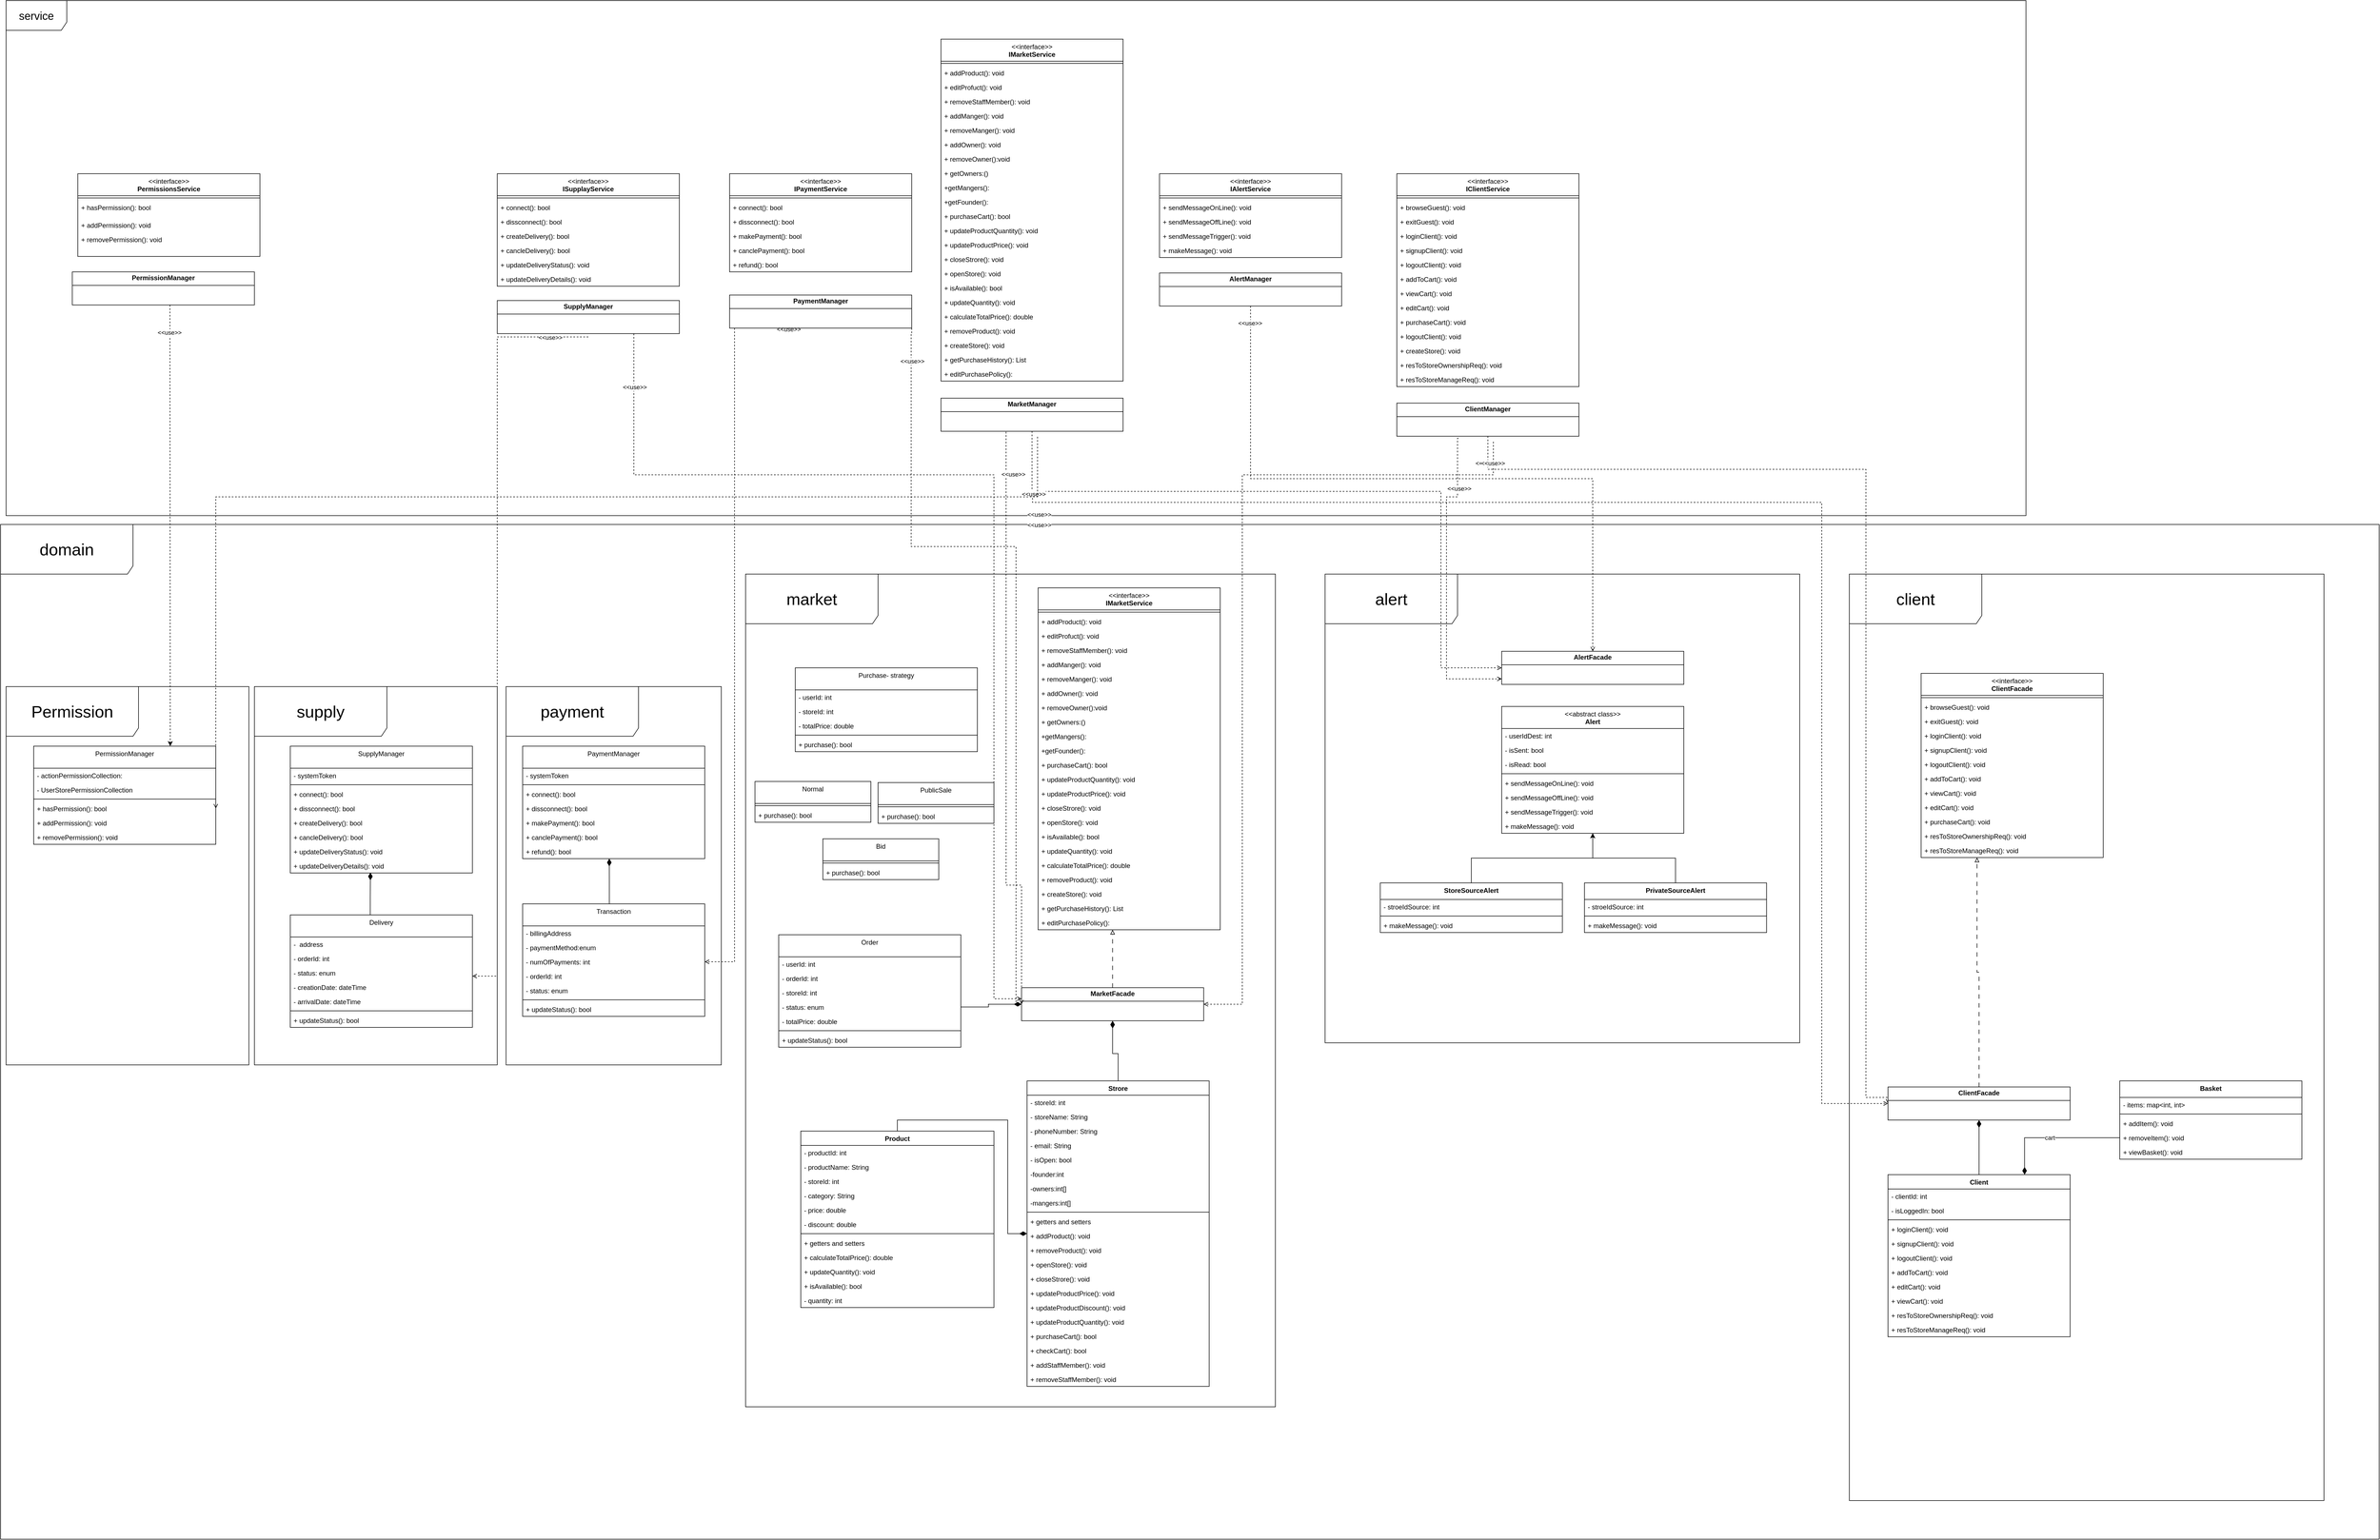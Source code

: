 <mxfile version="24.3.1" type="device">
  <diagram name="‫עמוד-1‬" id="TzBRaIEQAyytvSw9Mdv-">
    <mxGraphModel dx="2190" dy="1771" grid="1" gridSize="10" guides="1" tooltips="1" connect="1" arrows="1" fold="1" page="1" pageScale="1" pageWidth="827" pageHeight="1169" math="0" shadow="0">
      <root>
        <mxCell id="0" />
        <mxCell id="1" parent="0" />
        <mxCell id="pJkwpibmYWs6iMc-g0Pl-85" style="edgeStyle=orthogonalEdgeStyle;rounded=0;orthogonalLoop=1;jettySize=auto;html=1;exitX=0.5;exitY=0;exitDx=0;exitDy=0;endArrow=diamondThin;endFill=1;strokeWidth=1;endSize=11;" parent="1" source="pJkwpibmYWs6iMc-g0Pl-5" target="pJkwpibmYWs6iMc-g0Pl-17" edge="1">
          <mxGeometry relative="1" as="geometry" />
        </mxCell>
        <mxCell id="pJkwpibmYWs6iMc-g0Pl-5" value="Product" style="swimlane;fontStyle=1;align=center;verticalAlign=top;childLayout=stackLayout;horizontal=1;startSize=26;horizontalStack=0;resizeParent=1;resizeParentMax=0;resizeLast=0;collapsible=1;marginBottom=0;whiteSpace=wrap;html=1;" parent="1" vertex="1">
          <mxGeometry x="700" y="1260" width="350" height="320" as="geometry" />
        </mxCell>
        <mxCell id="pJkwpibmYWs6iMc-g0Pl-6" value="- productId: int" style="text;strokeColor=none;fillColor=none;align=left;verticalAlign=top;spacingLeft=4;spacingRight=4;overflow=hidden;rotatable=0;points=[[0,0.5],[1,0.5]];portConstraint=eastwest;whiteSpace=wrap;html=1;" parent="pJkwpibmYWs6iMc-g0Pl-5" vertex="1">
          <mxGeometry y="26" width="350" height="26" as="geometry" />
        </mxCell>
        <mxCell id="pJkwpibmYWs6iMc-g0Pl-9" value="- productName: String" style="text;strokeColor=none;fillColor=none;align=left;verticalAlign=top;spacingLeft=4;spacingRight=4;overflow=hidden;rotatable=0;points=[[0,0.5],[1,0.5]];portConstraint=eastwest;whiteSpace=wrap;html=1;" parent="pJkwpibmYWs6iMc-g0Pl-5" vertex="1">
          <mxGeometry y="52" width="350" height="26" as="geometry" />
        </mxCell>
        <mxCell id="pJkwpibmYWs6iMc-g0Pl-10" value="- storeId: int" style="text;strokeColor=none;fillColor=none;align=left;verticalAlign=top;spacingLeft=4;spacingRight=4;overflow=hidden;rotatable=0;points=[[0,0.5],[1,0.5]];portConstraint=eastwest;whiteSpace=wrap;html=1;" parent="pJkwpibmYWs6iMc-g0Pl-5" vertex="1">
          <mxGeometry y="78" width="350" height="26" as="geometry" />
        </mxCell>
        <mxCell id="pJkwpibmYWs6iMc-g0Pl-11" value="- category: String" style="text;strokeColor=none;fillColor=none;align=left;verticalAlign=top;spacingLeft=4;spacingRight=4;overflow=hidden;rotatable=0;points=[[0,0.5],[1,0.5]];portConstraint=eastwest;whiteSpace=wrap;html=1;" parent="pJkwpibmYWs6iMc-g0Pl-5" vertex="1">
          <mxGeometry y="104" width="350" height="26" as="geometry" />
        </mxCell>
        <mxCell id="pJkwpibmYWs6iMc-g0Pl-12" value="- price: double" style="text;strokeColor=none;fillColor=none;align=left;verticalAlign=top;spacingLeft=4;spacingRight=4;overflow=hidden;rotatable=0;points=[[0,0.5],[1,0.5]];portConstraint=eastwest;whiteSpace=wrap;html=1;" parent="pJkwpibmYWs6iMc-g0Pl-5" vertex="1">
          <mxGeometry y="130" width="350" height="26" as="geometry" />
        </mxCell>
        <mxCell id="pJkwpibmYWs6iMc-g0Pl-13" value="- discount: double" style="text;strokeColor=none;fillColor=none;align=left;verticalAlign=top;spacingLeft=4;spacingRight=4;overflow=hidden;rotatable=0;points=[[0,0.5],[1,0.5]];portConstraint=eastwest;whiteSpace=wrap;html=1;" parent="pJkwpibmYWs6iMc-g0Pl-5" vertex="1">
          <mxGeometry y="156" width="350" height="26" as="geometry" />
        </mxCell>
        <mxCell id="pJkwpibmYWs6iMc-g0Pl-7" value="" style="line;strokeWidth=1;fillColor=none;align=left;verticalAlign=middle;spacingTop=-1;spacingLeft=3;spacingRight=3;rotatable=0;labelPosition=right;points=[];portConstraint=eastwest;strokeColor=inherit;" parent="pJkwpibmYWs6iMc-g0Pl-5" vertex="1">
          <mxGeometry y="182" width="350" height="8" as="geometry" />
        </mxCell>
        <mxCell id="pJkwpibmYWs6iMc-g0Pl-8" value="+ getters and setters" style="text;strokeColor=none;fillColor=none;align=left;verticalAlign=top;spacingLeft=4;spacingRight=4;overflow=hidden;rotatable=0;points=[[0,0.5],[1,0.5]];portConstraint=eastwest;whiteSpace=wrap;html=1;" parent="pJkwpibmYWs6iMc-g0Pl-5" vertex="1">
          <mxGeometry y="190" width="350" height="26" as="geometry" />
        </mxCell>
        <mxCell id="pJkwpibmYWs6iMc-g0Pl-15" value="+ calculateTotalPrice(): double" style="text;strokeColor=none;fillColor=none;align=left;verticalAlign=top;spacingLeft=4;spacingRight=4;overflow=hidden;rotatable=0;points=[[0,0.5],[1,0.5]];portConstraint=eastwest;whiteSpace=wrap;html=1;" parent="pJkwpibmYWs6iMc-g0Pl-5" vertex="1">
          <mxGeometry y="216" width="350" height="26" as="geometry" />
        </mxCell>
        <mxCell id="pJkwpibmYWs6iMc-g0Pl-16" value="+ updateQuantity(): void" style="text;strokeColor=none;fillColor=none;align=left;verticalAlign=top;spacingLeft=4;spacingRight=4;overflow=hidden;rotatable=0;points=[[0,0.5],[1,0.5]];portConstraint=eastwest;whiteSpace=wrap;html=1;" parent="pJkwpibmYWs6iMc-g0Pl-5" vertex="1">
          <mxGeometry y="242" width="350" height="26" as="geometry" />
        </mxCell>
        <mxCell id="pJkwpibmYWs6iMc-g0Pl-37" value="+ isAvailable(): bool" style="text;strokeColor=none;fillColor=none;align=left;verticalAlign=top;spacingLeft=4;spacingRight=4;overflow=hidden;rotatable=0;points=[[0,0.5],[1,0.5]];portConstraint=eastwest;whiteSpace=wrap;html=1;" parent="pJkwpibmYWs6iMc-g0Pl-5" vertex="1">
          <mxGeometry y="268" width="350" height="26" as="geometry" />
        </mxCell>
        <mxCell id="pJkwpibmYWs6iMc-g0Pl-14" value="- quantity: int" style="text;strokeColor=none;fillColor=none;align=left;verticalAlign=top;spacingLeft=4;spacingRight=4;overflow=hidden;rotatable=0;points=[[0,0.5],[1,0.5]];portConstraint=eastwest;whiteSpace=wrap;html=1;" parent="pJkwpibmYWs6iMc-g0Pl-5" vertex="1">
          <mxGeometry y="294" width="350" height="26" as="geometry" />
        </mxCell>
        <mxCell id="pJkwpibmYWs6iMc-g0Pl-84" style="edgeStyle=orthogonalEdgeStyle;rounded=0;orthogonalLoop=1;jettySize=auto;html=1;exitX=0.5;exitY=0;exitDx=0;exitDy=0;endArrow=diamondThin;endFill=1;startSize=6;endSize=11;" parent="1" source="pJkwpibmYWs6iMc-g0Pl-17" target="pJkwpibmYWs6iMc-g0Pl-82" edge="1">
          <mxGeometry relative="1" as="geometry" />
        </mxCell>
        <mxCell id="pJkwpibmYWs6iMc-g0Pl-17" value="Strore" style="swimlane;fontStyle=1;align=center;verticalAlign=top;childLayout=stackLayout;horizontal=1;startSize=26;horizontalStack=0;resizeParent=1;resizeParentMax=0;resizeLast=0;collapsible=1;marginBottom=0;whiteSpace=wrap;html=1;" parent="1" vertex="1">
          <mxGeometry x="1110" y="1169" width="330" height="554" as="geometry" />
        </mxCell>
        <mxCell id="pJkwpibmYWs6iMc-g0Pl-18" value="- storeId: int" style="text;strokeColor=none;fillColor=none;align=left;verticalAlign=top;spacingLeft=4;spacingRight=4;overflow=hidden;rotatable=0;points=[[0,0.5],[1,0.5]];portConstraint=eastwest;whiteSpace=wrap;html=1;" parent="pJkwpibmYWs6iMc-g0Pl-17" vertex="1">
          <mxGeometry y="26" width="330" height="26" as="geometry" />
        </mxCell>
        <mxCell id="pJkwpibmYWs6iMc-g0Pl-19" value="- storeName: String" style="text;strokeColor=none;fillColor=none;align=left;verticalAlign=top;spacingLeft=4;spacingRight=4;overflow=hidden;rotatable=0;points=[[0,0.5],[1,0.5]];portConstraint=eastwest;whiteSpace=wrap;html=1;" parent="pJkwpibmYWs6iMc-g0Pl-17" vertex="1">
          <mxGeometry y="52" width="330" height="26" as="geometry" />
        </mxCell>
        <mxCell id="pJkwpibmYWs6iMc-g0Pl-20" value="- phoneNumber: String" style="text;strokeColor=none;fillColor=none;align=left;verticalAlign=top;spacingLeft=4;spacingRight=4;overflow=hidden;rotatable=0;points=[[0,0.5],[1,0.5]];portConstraint=eastwest;whiteSpace=wrap;html=1;" parent="pJkwpibmYWs6iMc-g0Pl-17" vertex="1">
          <mxGeometry y="78" width="330" height="26" as="geometry" />
        </mxCell>
        <mxCell id="pJkwpibmYWs6iMc-g0Pl-21" value="- email: String" style="text;strokeColor=none;fillColor=none;align=left;verticalAlign=top;spacingLeft=4;spacingRight=4;overflow=hidden;rotatable=0;points=[[0,0.5],[1,0.5]];portConstraint=eastwest;whiteSpace=wrap;html=1;" parent="pJkwpibmYWs6iMc-g0Pl-17" vertex="1">
          <mxGeometry y="104" width="330" height="26" as="geometry" />
        </mxCell>
        <mxCell id="pJkwpibmYWs6iMc-g0Pl-29" value="- isOpen: bool" style="text;strokeColor=none;fillColor=none;align=left;verticalAlign=top;spacingLeft=4;spacingRight=4;overflow=hidden;rotatable=0;points=[[0,0.5],[1,0.5]];portConstraint=eastwest;whiteSpace=wrap;html=1;" parent="pJkwpibmYWs6iMc-g0Pl-17" vertex="1">
          <mxGeometry y="130" width="330" height="26" as="geometry" />
        </mxCell>
        <mxCell id="dmk8mRthHvPTzcBqkzeC-1" value="-founder:int" style="text;strokeColor=none;fillColor=none;align=left;verticalAlign=top;spacingLeft=4;spacingRight=4;overflow=hidden;rotatable=0;points=[[0,0.5],[1,0.5]];portConstraint=eastwest;whiteSpace=wrap;html=1;" vertex="1" parent="pJkwpibmYWs6iMc-g0Pl-17">
          <mxGeometry y="156" width="330" height="26" as="geometry" />
        </mxCell>
        <mxCell id="dmk8mRthHvPTzcBqkzeC-22" value="-owners:int[]" style="text;strokeColor=none;fillColor=none;align=left;verticalAlign=top;spacingLeft=4;spacingRight=4;overflow=hidden;rotatable=0;points=[[0,0.5],[1,0.5]];portConstraint=eastwest;whiteSpace=wrap;html=1;" vertex="1" parent="pJkwpibmYWs6iMc-g0Pl-17">
          <mxGeometry y="182" width="330" height="26" as="geometry" />
        </mxCell>
        <mxCell id="dmk8mRthHvPTzcBqkzeC-23" value="-mangers:int[]" style="text;strokeColor=none;fillColor=none;align=left;verticalAlign=top;spacingLeft=4;spacingRight=4;overflow=hidden;rotatable=0;points=[[0,0.5],[1,0.5]];portConstraint=eastwest;whiteSpace=wrap;html=1;" vertex="1" parent="pJkwpibmYWs6iMc-g0Pl-17">
          <mxGeometry y="208" width="330" height="26" as="geometry" />
        </mxCell>
        <mxCell id="pJkwpibmYWs6iMc-g0Pl-25" value="" style="line;strokeWidth=1;fillColor=none;align=left;verticalAlign=middle;spacingTop=-1;spacingLeft=3;spacingRight=3;rotatable=0;labelPosition=right;points=[];portConstraint=eastwest;strokeColor=inherit;" parent="pJkwpibmYWs6iMc-g0Pl-17" vertex="1">
          <mxGeometry y="234" width="330" height="8" as="geometry" />
        </mxCell>
        <mxCell id="pJkwpibmYWs6iMc-g0Pl-26" value="+ getters and setters" style="text;strokeColor=none;fillColor=none;align=left;verticalAlign=top;spacingLeft=4;spacingRight=4;overflow=hidden;rotatable=0;points=[[0,0.5],[1,0.5]];portConstraint=eastwest;whiteSpace=wrap;html=1;" parent="pJkwpibmYWs6iMc-g0Pl-17" vertex="1">
          <mxGeometry y="242" width="330" height="26" as="geometry" />
        </mxCell>
        <mxCell id="pJkwpibmYWs6iMc-g0Pl-27" value="+ addProduct(): void" style="text;strokeColor=none;fillColor=none;align=left;verticalAlign=top;spacingLeft=4;spacingRight=4;overflow=hidden;rotatable=0;points=[[0,0.5],[1,0.5]];portConstraint=eastwest;whiteSpace=wrap;html=1;" parent="pJkwpibmYWs6iMc-g0Pl-17" vertex="1">
          <mxGeometry y="268" width="330" height="26" as="geometry" />
        </mxCell>
        <mxCell id="pJkwpibmYWs6iMc-g0Pl-28" value="+ removeProduct(): void" style="text;strokeColor=none;fillColor=none;align=left;verticalAlign=top;spacingLeft=4;spacingRight=4;overflow=hidden;rotatable=0;points=[[0,0.5],[1,0.5]];portConstraint=eastwest;whiteSpace=wrap;html=1;" parent="pJkwpibmYWs6iMc-g0Pl-17" vertex="1">
          <mxGeometry y="294" width="330" height="26" as="geometry" />
        </mxCell>
        <mxCell id="pJkwpibmYWs6iMc-g0Pl-30" value="+ openStore(): void" style="text;strokeColor=none;fillColor=none;align=left;verticalAlign=top;spacingLeft=4;spacingRight=4;overflow=hidden;rotatable=0;points=[[0,0.5],[1,0.5]];portConstraint=eastwest;whiteSpace=wrap;html=1;" parent="pJkwpibmYWs6iMc-g0Pl-17" vertex="1">
          <mxGeometry y="320" width="330" height="26" as="geometry" />
        </mxCell>
        <mxCell id="pJkwpibmYWs6iMc-g0Pl-31" value="+ closeStrore(): void" style="text;strokeColor=none;fillColor=none;align=left;verticalAlign=top;spacingLeft=4;spacingRight=4;overflow=hidden;rotatable=0;points=[[0,0.5],[1,0.5]];portConstraint=eastwest;whiteSpace=wrap;html=1;" parent="pJkwpibmYWs6iMc-g0Pl-17" vertex="1">
          <mxGeometry y="346" width="330" height="26" as="geometry" />
        </mxCell>
        <mxCell id="pJkwpibmYWs6iMc-g0Pl-32" value="+ updateProductPrice(): void" style="text;strokeColor=none;fillColor=none;align=left;verticalAlign=top;spacingLeft=4;spacingRight=4;overflow=hidden;rotatable=0;points=[[0,0.5],[1,0.5]];portConstraint=eastwest;whiteSpace=wrap;html=1;" parent="pJkwpibmYWs6iMc-g0Pl-17" vertex="1">
          <mxGeometry y="372" width="330" height="26" as="geometry" />
        </mxCell>
        <mxCell id="pJkwpibmYWs6iMc-g0Pl-33" value="+ updateProductDiscount(): void" style="text;strokeColor=none;fillColor=none;align=left;verticalAlign=top;spacingLeft=4;spacingRight=4;overflow=hidden;rotatable=0;points=[[0,0.5],[1,0.5]];portConstraint=eastwest;whiteSpace=wrap;html=1;" parent="pJkwpibmYWs6iMc-g0Pl-17" vertex="1">
          <mxGeometry y="398" width="330" height="26" as="geometry" />
        </mxCell>
        <mxCell id="pJkwpibmYWs6iMc-g0Pl-34" value="+ updateProductQuantity(): void" style="text;strokeColor=none;fillColor=none;align=left;verticalAlign=top;spacingLeft=4;spacingRight=4;overflow=hidden;rotatable=0;points=[[0,0.5],[1,0.5]];portConstraint=eastwest;whiteSpace=wrap;html=1;" parent="pJkwpibmYWs6iMc-g0Pl-17" vertex="1">
          <mxGeometry y="424" width="330" height="26" as="geometry" />
        </mxCell>
        <mxCell id="pJkwpibmYWs6iMc-g0Pl-35" value="+ purchaseCart(): bool" style="text;strokeColor=none;fillColor=none;align=left;verticalAlign=top;spacingLeft=4;spacingRight=4;overflow=hidden;rotatable=0;points=[[0,0.5],[1,0.5]];portConstraint=eastwest;whiteSpace=wrap;html=1;" parent="pJkwpibmYWs6iMc-g0Pl-17" vertex="1">
          <mxGeometry y="450" width="330" height="26" as="geometry" />
        </mxCell>
        <mxCell id="pJkwpibmYWs6iMc-g0Pl-36" value="+ checkCart(): bool" style="text;strokeColor=none;fillColor=none;align=left;verticalAlign=top;spacingLeft=4;spacingRight=4;overflow=hidden;rotatable=0;points=[[0,0.5],[1,0.5]];portConstraint=eastwest;whiteSpace=wrap;html=1;" parent="pJkwpibmYWs6iMc-g0Pl-17" vertex="1">
          <mxGeometry y="476" width="330" height="26" as="geometry" />
        </mxCell>
        <mxCell id="pJkwpibmYWs6iMc-g0Pl-60" value="+ addStaffMember(): void" style="text;strokeColor=none;fillColor=none;align=left;verticalAlign=top;spacingLeft=4;spacingRight=4;overflow=hidden;rotatable=0;points=[[0,0.5],[1,0.5]];portConstraint=eastwest;whiteSpace=wrap;html=1;" parent="pJkwpibmYWs6iMc-g0Pl-17" vertex="1">
          <mxGeometry y="502" width="330" height="26" as="geometry" />
        </mxCell>
        <mxCell id="pJkwpibmYWs6iMc-g0Pl-61" value="+ removeStaffMember(): void" style="text;strokeColor=none;fillColor=none;align=left;verticalAlign=top;spacingLeft=4;spacingRight=4;overflow=hidden;rotatable=0;points=[[0,0.5],[1,0.5]];portConstraint=eastwest;whiteSpace=wrap;html=1;" parent="pJkwpibmYWs6iMc-g0Pl-17" vertex="1">
          <mxGeometry y="528" width="330" height="26" as="geometry" />
        </mxCell>
        <mxCell id="pJkwpibmYWs6iMc-g0Pl-83" style="edgeStyle=orthogonalEdgeStyle;rounded=0;orthogonalLoop=1;jettySize=auto;html=1;exitX=0.5;exitY=0;exitDx=0;exitDy=0;dashed=1;dashPattern=8 8;endArrow=block;endFill=0;" parent="1" source="pJkwpibmYWs6iMc-g0Pl-82" target="dmk8mRthHvPTzcBqkzeC-71" edge="1">
          <mxGeometry relative="1" as="geometry">
            <mxPoint x="1257" y="778.0" as="targetPoint" />
            <Array as="points">
              <mxPoint x="1265" y="920" />
              <mxPoint x="1265" y="920" />
            </Array>
          </mxGeometry>
        </mxCell>
        <mxCell id="pJkwpibmYWs6iMc-g0Pl-82" value="&lt;p style=&quot;margin:0px;margin-top:4px;text-align:center;&quot;&gt;&lt;b&gt;MarketFacade&lt;/b&gt;&lt;/p&gt;&lt;hr size=&quot;1&quot; style=&quot;border-style:solid;&quot;&gt;&lt;div style=&quot;height:2px;&quot;&gt;&lt;/div&gt;" style="verticalAlign=top;align=left;overflow=fill;html=1;whiteSpace=wrap;" parent="1" vertex="1">
          <mxGeometry x="1100" y="1000" width="330" height="60" as="geometry" />
        </mxCell>
        <mxCell id="pJkwpibmYWs6iMc-g0Pl-86" value="&lt;div&gt;&lt;span style=&quot;font-weight: normal;&quot;&gt;&amp;lt;&amp;lt;abstract class&amp;gt;&amp;gt;&lt;/span&gt;&lt;/div&gt;Alert" style="swimlane;fontStyle=1;align=center;verticalAlign=top;childLayout=stackLayout;horizontal=1;startSize=40;horizontalStack=0;resizeParent=1;resizeParentMax=0;resizeLast=0;collapsible=1;marginBottom=0;whiteSpace=wrap;html=1;" parent="1" vertex="1">
          <mxGeometry x="1970" y="490" width="330" height="230" as="geometry" />
        </mxCell>
        <mxCell id="pJkwpibmYWs6iMc-g0Pl-87" value="- userIdDest: int" style="text;strokeColor=none;fillColor=none;align=left;verticalAlign=top;spacingLeft=4;spacingRight=4;overflow=hidden;rotatable=0;points=[[0,0.5],[1,0.5]];portConstraint=eastwest;whiteSpace=wrap;html=1;" parent="pJkwpibmYWs6iMc-g0Pl-86" vertex="1">
          <mxGeometry y="40" width="330" height="26" as="geometry" />
        </mxCell>
        <mxCell id="pJkwpibmYWs6iMc-g0Pl-92" value="- isSent: bool" style="text;strokeColor=none;fillColor=none;align=left;verticalAlign=top;spacingLeft=4;spacingRight=4;overflow=hidden;rotatable=0;points=[[0,0.5],[1,0.5]];portConstraint=eastwest;whiteSpace=wrap;html=1;" parent="pJkwpibmYWs6iMc-g0Pl-86" vertex="1">
          <mxGeometry y="66" width="330" height="26" as="geometry" />
        </mxCell>
        <mxCell id="pJkwpibmYWs6iMc-g0Pl-93" value="- isRead: bool" style="text;strokeColor=none;fillColor=none;align=left;verticalAlign=top;spacingLeft=4;spacingRight=4;overflow=hidden;rotatable=0;points=[[0,0.5],[1,0.5]];portConstraint=eastwest;whiteSpace=wrap;html=1;" parent="pJkwpibmYWs6iMc-g0Pl-86" vertex="1">
          <mxGeometry y="92" width="330" height="26" as="geometry" />
        </mxCell>
        <mxCell id="pJkwpibmYWs6iMc-g0Pl-88" value="" style="line;strokeWidth=1;fillColor=none;align=left;verticalAlign=middle;spacingTop=-1;spacingLeft=3;spacingRight=3;rotatable=0;labelPosition=right;points=[];portConstraint=eastwest;strokeColor=inherit;" parent="pJkwpibmYWs6iMc-g0Pl-86" vertex="1">
          <mxGeometry y="118" width="330" height="8" as="geometry" />
        </mxCell>
        <mxCell id="pJkwpibmYWs6iMc-g0Pl-89" value="+ sendMessageOnLine(): void" style="text;strokeColor=none;fillColor=none;align=left;verticalAlign=top;spacingLeft=4;spacingRight=4;overflow=hidden;rotatable=0;points=[[0,0.5],[1,0.5]];portConstraint=eastwest;whiteSpace=wrap;html=1;" parent="pJkwpibmYWs6iMc-g0Pl-86" vertex="1">
          <mxGeometry y="126" width="330" height="26" as="geometry" />
        </mxCell>
        <mxCell id="pJkwpibmYWs6iMc-g0Pl-90" value="+ sendMessageOffLine(): void" style="text;strokeColor=none;fillColor=none;align=left;verticalAlign=top;spacingLeft=4;spacingRight=4;overflow=hidden;rotatable=0;points=[[0,0.5],[1,0.5]];portConstraint=eastwest;whiteSpace=wrap;html=1;" parent="pJkwpibmYWs6iMc-g0Pl-86" vertex="1">
          <mxGeometry y="152" width="330" height="26" as="geometry" />
        </mxCell>
        <mxCell id="pJkwpibmYWs6iMc-g0Pl-91" value="+ sendMessageTrigger(): void" style="text;strokeColor=none;fillColor=none;align=left;verticalAlign=top;spacingLeft=4;spacingRight=4;overflow=hidden;rotatable=0;points=[[0,0.5],[1,0.5]];portConstraint=eastwest;whiteSpace=wrap;html=1;" parent="pJkwpibmYWs6iMc-g0Pl-86" vertex="1">
          <mxGeometry y="178" width="330" height="26" as="geometry" />
        </mxCell>
        <mxCell id="pJkwpibmYWs6iMc-g0Pl-102" value="+ makeMessage(): void" style="text;strokeColor=none;fillColor=none;align=left;verticalAlign=top;spacingLeft=4;spacingRight=4;overflow=hidden;rotatable=0;points=[[0,0.5],[1,0.5]];portConstraint=eastwest;whiteSpace=wrap;html=1;" parent="pJkwpibmYWs6iMc-g0Pl-86" vertex="1">
          <mxGeometry y="204" width="330" height="26" as="geometry" />
        </mxCell>
        <mxCell id="pJkwpibmYWs6iMc-g0Pl-109" style="edgeStyle=orthogonalEdgeStyle;rounded=0;orthogonalLoop=1;jettySize=auto;html=1;exitX=0.5;exitY=0;exitDx=0;exitDy=0;" parent="1" source="pJkwpibmYWs6iMc-g0Pl-94" target="pJkwpibmYWs6iMc-g0Pl-86" edge="1">
          <mxGeometry relative="1" as="geometry" />
        </mxCell>
        <mxCell id="pJkwpibmYWs6iMc-g0Pl-94" value="&lt;div&gt;&lt;span style=&quot;background-color: initial;&quot;&gt;StoreSourceAlert&lt;/span&gt;&lt;br&gt;&lt;/div&gt;" style="swimlane;fontStyle=1;align=center;verticalAlign=top;childLayout=stackLayout;horizontal=1;startSize=30;horizontalStack=0;resizeParent=1;resizeParentMax=0;resizeLast=0;collapsible=1;marginBottom=0;whiteSpace=wrap;html=1;" parent="1" vertex="1">
          <mxGeometry x="1750" y="810" width="330" height="90" as="geometry" />
        </mxCell>
        <mxCell id="pJkwpibmYWs6iMc-g0Pl-95" value="- stroeIdSource: int" style="text;strokeColor=none;fillColor=none;align=left;verticalAlign=top;spacingLeft=4;spacingRight=4;overflow=hidden;rotatable=0;points=[[0,0.5],[1,0.5]];portConstraint=eastwest;whiteSpace=wrap;html=1;" parent="pJkwpibmYWs6iMc-g0Pl-94" vertex="1">
          <mxGeometry y="30" width="330" height="26" as="geometry" />
        </mxCell>
        <mxCell id="pJkwpibmYWs6iMc-g0Pl-98" value="" style="line;strokeWidth=1;fillColor=none;align=left;verticalAlign=middle;spacingTop=-1;spacingLeft=3;spacingRight=3;rotatable=0;labelPosition=right;points=[];portConstraint=eastwest;strokeColor=inherit;" parent="pJkwpibmYWs6iMc-g0Pl-94" vertex="1">
          <mxGeometry y="56" width="330" height="8" as="geometry" />
        </mxCell>
        <mxCell id="pJkwpibmYWs6iMc-g0Pl-103" value="+ makeMessage(): void" style="text;strokeColor=none;fillColor=none;align=left;verticalAlign=top;spacingLeft=4;spacingRight=4;overflow=hidden;rotatable=0;points=[[0,0.5],[1,0.5]];portConstraint=eastwest;whiteSpace=wrap;html=1;" parent="pJkwpibmYWs6iMc-g0Pl-94" vertex="1">
          <mxGeometry y="64" width="330" height="26" as="geometry" />
        </mxCell>
        <mxCell id="pJkwpibmYWs6iMc-g0Pl-108" style="edgeStyle=orthogonalEdgeStyle;rounded=0;orthogonalLoop=1;jettySize=auto;html=1;exitX=0.5;exitY=0;exitDx=0;exitDy=0;" parent="1" source="pJkwpibmYWs6iMc-g0Pl-104" target="pJkwpibmYWs6iMc-g0Pl-86" edge="1">
          <mxGeometry relative="1" as="geometry" />
        </mxCell>
        <mxCell id="pJkwpibmYWs6iMc-g0Pl-104" value="&lt;div&gt;&lt;span style=&quot;background-color: initial;&quot;&gt;PrivateSourceAlert&lt;/span&gt;&lt;br&gt;&lt;/div&gt;" style="swimlane;fontStyle=1;align=center;verticalAlign=top;childLayout=stackLayout;horizontal=1;startSize=30;horizontalStack=0;resizeParent=1;resizeParentMax=0;resizeLast=0;collapsible=1;marginBottom=0;whiteSpace=wrap;html=1;" parent="1" vertex="1">
          <mxGeometry x="2120" y="810" width="330" height="90" as="geometry" />
        </mxCell>
        <mxCell id="pJkwpibmYWs6iMc-g0Pl-105" value="- stroeIdSource: int" style="text;strokeColor=none;fillColor=none;align=left;verticalAlign=top;spacingLeft=4;spacingRight=4;overflow=hidden;rotatable=0;points=[[0,0.5],[1,0.5]];portConstraint=eastwest;whiteSpace=wrap;html=1;" parent="pJkwpibmYWs6iMc-g0Pl-104" vertex="1">
          <mxGeometry y="30" width="330" height="26" as="geometry" />
        </mxCell>
        <mxCell id="pJkwpibmYWs6iMc-g0Pl-106" value="" style="line;strokeWidth=1;fillColor=none;align=left;verticalAlign=middle;spacingTop=-1;spacingLeft=3;spacingRight=3;rotatable=0;labelPosition=right;points=[];portConstraint=eastwest;strokeColor=inherit;" parent="pJkwpibmYWs6iMc-g0Pl-104" vertex="1">
          <mxGeometry y="56" width="330" height="8" as="geometry" />
        </mxCell>
        <mxCell id="pJkwpibmYWs6iMc-g0Pl-107" value="+ makeMessage(): void" style="text;strokeColor=none;fillColor=none;align=left;verticalAlign=top;spacingLeft=4;spacingRight=4;overflow=hidden;rotatable=0;points=[[0,0.5],[1,0.5]];portConstraint=eastwest;whiteSpace=wrap;html=1;" parent="pJkwpibmYWs6iMc-g0Pl-104" vertex="1">
          <mxGeometry y="64" width="330" height="26" as="geometry" />
        </mxCell>
        <mxCell id="FDom4B-1fI0kme8VLFCk-1" value="&lt;span style=&quot;font-weight: 400;&quot;&gt;SupplyManager&lt;/span&gt;&lt;div&gt;&lt;/div&gt;" style="swimlane;fontStyle=1;align=center;verticalAlign=top;childLayout=stackLayout;horizontal=1;startSize=40;horizontalStack=0;resizeParent=1;resizeParentMax=0;resizeLast=0;collapsible=1;marginBottom=0;whiteSpace=wrap;html=1;" parent="1" vertex="1">
          <mxGeometry x="-225" y="562" width="330" height="230" as="geometry" />
        </mxCell>
        <mxCell id="FDom4B-1fI0kme8VLFCk-2" value="- systemToken" style="text;strokeColor=none;fillColor=none;align=left;verticalAlign=top;spacingLeft=4;spacingRight=4;overflow=hidden;rotatable=0;points=[[0,0.5],[1,0.5]];portConstraint=eastwest;whiteSpace=wrap;html=1;" parent="FDom4B-1fI0kme8VLFCk-1" vertex="1">
          <mxGeometry y="40" width="330" height="26" as="geometry" />
        </mxCell>
        <mxCell id="FDom4B-1fI0kme8VLFCk-5" value="" style="line;strokeWidth=1;fillColor=none;align=left;verticalAlign=middle;spacingTop=-1;spacingLeft=3;spacingRight=3;rotatable=0;labelPosition=right;points=[];portConstraint=eastwest;strokeColor=inherit;" parent="FDom4B-1fI0kme8VLFCk-1" vertex="1">
          <mxGeometry y="66" width="330" height="8" as="geometry" />
        </mxCell>
        <mxCell id="FDom4B-1fI0kme8VLFCk-6" value="+ connect(): bool" style="text;strokeColor=none;fillColor=none;align=left;verticalAlign=top;spacingLeft=4;spacingRight=4;overflow=hidden;rotatable=0;points=[[0,0.5],[1,0.5]];portConstraint=eastwest;whiteSpace=wrap;html=1;" parent="FDom4B-1fI0kme8VLFCk-1" vertex="1">
          <mxGeometry y="74" width="330" height="26" as="geometry" />
        </mxCell>
        <mxCell id="FDom4B-1fI0kme8VLFCk-7" value="+ dissconnect(): bool" style="text;strokeColor=none;fillColor=none;align=left;verticalAlign=top;spacingLeft=4;spacingRight=4;overflow=hidden;rotatable=0;points=[[0,0.5],[1,0.5]];portConstraint=eastwest;whiteSpace=wrap;html=1;" parent="FDom4B-1fI0kme8VLFCk-1" vertex="1">
          <mxGeometry y="100" width="330" height="26" as="geometry" />
        </mxCell>
        <mxCell id="FDom4B-1fI0kme8VLFCk-8" value="+ createDelivery(): bool" style="text;strokeColor=none;fillColor=none;align=left;verticalAlign=top;spacingLeft=4;spacingRight=4;overflow=hidden;rotatable=0;points=[[0,0.5],[1,0.5]];portConstraint=eastwest;whiteSpace=wrap;html=1;" parent="FDom4B-1fI0kme8VLFCk-1" vertex="1">
          <mxGeometry y="126" width="330" height="26" as="geometry" />
        </mxCell>
        <mxCell id="FDom4B-1fI0kme8VLFCk-9" value="+ cancleDelivery(): bool" style="text;strokeColor=none;fillColor=none;align=left;verticalAlign=top;spacingLeft=4;spacingRight=4;overflow=hidden;rotatable=0;points=[[0,0.5],[1,0.5]];portConstraint=eastwest;whiteSpace=wrap;html=1;" parent="FDom4B-1fI0kme8VLFCk-1" vertex="1">
          <mxGeometry y="152" width="330" height="26" as="geometry" />
        </mxCell>
        <mxCell id="FDom4B-1fI0kme8VLFCk-51" value="+ updateDeliveryStatus(): void" style="text;strokeColor=none;fillColor=none;align=left;verticalAlign=top;spacingLeft=4;spacingRight=4;overflow=hidden;rotatable=0;points=[[0,0.5],[1,0.5]];portConstraint=eastwest;whiteSpace=wrap;html=1;" parent="FDom4B-1fI0kme8VLFCk-1" vertex="1">
          <mxGeometry y="178" width="330" height="26" as="geometry" />
        </mxCell>
        <mxCell id="FDom4B-1fI0kme8VLFCk-60" value="+ updateDeliveryDetails(): void" style="text;strokeColor=none;fillColor=none;align=left;verticalAlign=top;spacingLeft=4;spacingRight=4;overflow=hidden;rotatable=0;points=[[0,0.5],[1,0.5]];portConstraint=eastwest;whiteSpace=wrap;html=1;" parent="FDom4B-1fI0kme8VLFCk-1" vertex="1">
          <mxGeometry y="204" width="330" height="26" as="geometry" />
        </mxCell>
        <mxCell id="FDom4B-1fI0kme8VLFCk-13" value="&lt;span style=&quot;font-weight: 400;&quot;&gt;Delivery&lt;/span&gt;&lt;div&gt;&lt;/div&gt;" style="swimlane;fontStyle=1;align=center;verticalAlign=top;childLayout=stackLayout;horizontal=1;startSize=40;horizontalStack=0;resizeParent=1;resizeParentMax=0;resizeLast=0;collapsible=1;marginBottom=0;whiteSpace=wrap;html=1;" parent="1" vertex="1">
          <mxGeometry x="-225" y="868" width="330" height="204" as="geometry" />
        </mxCell>
        <mxCell id="FDom4B-1fI0kme8VLFCk-35" value="-&amp;nbsp; address" style="text;strokeColor=none;fillColor=none;align=left;verticalAlign=top;spacingLeft=4;spacingRight=4;overflow=hidden;rotatable=0;points=[[0,0.5],[1,0.5]];portConstraint=eastwest;whiteSpace=wrap;html=1;" parent="FDom4B-1fI0kme8VLFCk-13" vertex="1">
          <mxGeometry y="40" width="330" height="26" as="geometry" />
        </mxCell>
        <mxCell id="FDom4B-1fI0kme8VLFCk-21" value="- orderId: int" style="text;strokeColor=none;fillColor=none;align=left;verticalAlign=top;spacingLeft=4;spacingRight=4;overflow=hidden;rotatable=0;points=[[0,0.5],[1,0.5]];portConstraint=eastwest;whiteSpace=wrap;html=1;" parent="FDom4B-1fI0kme8VLFCk-13" vertex="1">
          <mxGeometry y="66" width="330" height="26" as="geometry" />
        </mxCell>
        <mxCell id="FDom4B-1fI0kme8VLFCk-24" value="- status: enum" style="text;strokeColor=none;fillColor=none;align=left;verticalAlign=top;spacingLeft=4;spacingRight=4;overflow=hidden;rotatable=0;points=[[0,0.5],[1,0.5]];portConstraint=eastwest;whiteSpace=wrap;html=1;" parent="FDom4B-1fI0kme8VLFCk-13" vertex="1">
          <mxGeometry y="92" width="330" height="26" as="geometry" />
        </mxCell>
        <mxCell id="FDom4B-1fI0kme8VLFCk-61" value="- creationDate: dateTime" style="text;strokeColor=none;fillColor=none;align=left;verticalAlign=top;spacingLeft=4;spacingRight=4;overflow=hidden;rotatable=0;points=[[0,0.5],[1,0.5]];portConstraint=eastwest;whiteSpace=wrap;html=1;" parent="FDom4B-1fI0kme8VLFCk-13" vertex="1">
          <mxGeometry y="118" width="330" height="26" as="geometry" />
        </mxCell>
        <mxCell id="FDom4B-1fI0kme8VLFCk-62" value="- arrivalDate: dateTime" style="text;strokeColor=none;fillColor=none;align=left;verticalAlign=top;spacingLeft=4;spacingRight=4;overflow=hidden;rotatable=0;points=[[0,0.5],[1,0.5]];portConstraint=eastwest;whiteSpace=wrap;html=1;" parent="FDom4B-1fI0kme8VLFCk-13" vertex="1">
          <mxGeometry y="144" width="330" height="26" as="geometry" />
        </mxCell>
        <mxCell id="FDom4B-1fI0kme8VLFCk-15" value="" style="line;strokeWidth=1;fillColor=none;align=left;verticalAlign=middle;spacingTop=-1;spacingLeft=3;spacingRight=3;rotatable=0;labelPosition=right;points=[];portConstraint=eastwest;strokeColor=inherit;" parent="FDom4B-1fI0kme8VLFCk-13" vertex="1">
          <mxGeometry y="170" width="330" height="8" as="geometry" />
        </mxCell>
        <mxCell id="FDom4B-1fI0kme8VLFCk-19" value="+ updateStatus(): bool" style="text;strokeColor=none;fillColor=none;align=left;verticalAlign=top;spacingLeft=4;spacingRight=4;overflow=hidden;rotatable=0;points=[[0,0.5],[1,0.5]];portConstraint=eastwest;whiteSpace=wrap;html=1;" parent="FDom4B-1fI0kme8VLFCk-13" vertex="1">
          <mxGeometry y="178" width="330" height="26" as="geometry" />
        </mxCell>
        <mxCell id="FDom4B-1fI0kme8VLFCk-36" value="&lt;span style=&quot;font-weight: 400;&quot;&gt;Payment&lt;/span&gt;&lt;span style=&quot;font-weight: 400;&quot;&gt;Manager&lt;/span&gt;&lt;div&gt;&lt;/div&gt;" style="swimlane;fontStyle=1;align=center;verticalAlign=top;childLayout=stackLayout;horizontal=1;startSize=40;horizontalStack=0;resizeParent=1;resizeParentMax=0;resizeLast=0;collapsible=1;marginBottom=0;whiteSpace=wrap;html=1;" parent="1" vertex="1">
          <mxGeometry x="196" y="562" width="330" height="204" as="geometry" />
        </mxCell>
        <mxCell id="FDom4B-1fI0kme8VLFCk-37" value="- systemToken" style="text;strokeColor=none;fillColor=none;align=left;verticalAlign=top;spacingLeft=4;spacingRight=4;overflow=hidden;rotatable=0;points=[[0,0.5],[1,0.5]];portConstraint=eastwest;whiteSpace=wrap;html=1;" parent="FDom4B-1fI0kme8VLFCk-36" vertex="1">
          <mxGeometry y="40" width="330" height="26" as="geometry" />
        </mxCell>
        <mxCell id="FDom4B-1fI0kme8VLFCk-38" value="" style="line;strokeWidth=1;fillColor=none;align=left;verticalAlign=middle;spacingTop=-1;spacingLeft=3;spacingRight=3;rotatable=0;labelPosition=right;points=[];portConstraint=eastwest;strokeColor=inherit;" parent="FDom4B-1fI0kme8VLFCk-36" vertex="1">
          <mxGeometry y="66" width="330" height="8" as="geometry" />
        </mxCell>
        <mxCell id="FDom4B-1fI0kme8VLFCk-39" value="+ connect(): bool" style="text;strokeColor=none;fillColor=none;align=left;verticalAlign=top;spacingLeft=4;spacingRight=4;overflow=hidden;rotatable=0;points=[[0,0.5],[1,0.5]];portConstraint=eastwest;whiteSpace=wrap;html=1;" parent="FDom4B-1fI0kme8VLFCk-36" vertex="1">
          <mxGeometry y="74" width="330" height="26" as="geometry" />
        </mxCell>
        <mxCell id="FDom4B-1fI0kme8VLFCk-40" value="+ dissconnect(): bool" style="text;strokeColor=none;fillColor=none;align=left;verticalAlign=top;spacingLeft=4;spacingRight=4;overflow=hidden;rotatable=0;points=[[0,0.5],[1,0.5]];portConstraint=eastwest;whiteSpace=wrap;html=1;" parent="FDom4B-1fI0kme8VLFCk-36" vertex="1">
          <mxGeometry y="100" width="330" height="26" as="geometry" />
        </mxCell>
        <mxCell id="FDom4B-1fI0kme8VLFCk-41" value="+ makePayment(): bool" style="text;strokeColor=none;fillColor=none;align=left;verticalAlign=top;spacingLeft=4;spacingRight=4;overflow=hidden;rotatable=0;points=[[0,0.5],[1,0.5]];portConstraint=eastwest;whiteSpace=wrap;html=1;" parent="FDom4B-1fI0kme8VLFCk-36" vertex="1">
          <mxGeometry y="126" width="330" height="26" as="geometry" />
        </mxCell>
        <mxCell id="FDom4B-1fI0kme8VLFCk-42" value="+ canclePayment(): bool" style="text;strokeColor=none;fillColor=none;align=left;verticalAlign=top;spacingLeft=4;spacingRight=4;overflow=hidden;rotatable=0;points=[[0,0.5],[1,0.5]];portConstraint=eastwest;whiteSpace=wrap;html=1;" parent="FDom4B-1fI0kme8VLFCk-36" vertex="1">
          <mxGeometry y="152" width="330" height="26" as="geometry" />
        </mxCell>
        <mxCell id="FDom4B-1fI0kme8VLFCk-63" value="+ refund(): bool" style="text;strokeColor=none;fillColor=none;align=left;verticalAlign=top;spacingLeft=4;spacingRight=4;overflow=hidden;rotatable=0;points=[[0,0.5],[1,0.5]];portConstraint=eastwest;whiteSpace=wrap;html=1;" parent="FDom4B-1fI0kme8VLFCk-36" vertex="1">
          <mxGeometry y="178" width="330" height="26" as="geometry" />
        </mxCell>
        <mxCell id="FDom4B-1fI0kme8VLFCk-95" style="edgeStyle=orthogonalEdgeStyle;rounded=0;orthogonalLoop=1;jettySize=auto;html=1;exitX=0.476;exitY=0.002;exitDx=0;exitDy=0;endArrow=diamondThin;endFill=1;strokeWidth=1;endSize=11;exitPerimeter=0;entryX=0.44;entryY=0.973;entryDx=0;entryDy=0;entryPerimeter=0;" parent="FDom4B-1fI0kme8VLFCk-36" source="FDom4B-1fI0kme8VLFCk-43" edge="1">
          <mxGeometry relative="1" as="geometry">
            <mxPoint x="157" y="281" as="sourcePoint" />
            <mxPoint x="157" y="204" as="targetPoint" />
          </mxGeometry>
        </mxCell>
        <mxCell id="FDom4B-1fI0kme8VLFCk-43" value="&lt;span style=&quot;font-weight: 400;&quot;&gt;Transaction&lt;/span&gt;&lt;div&gt;&lt;/div&gt;" style="swimlane;fontStyle=1;align=center;verticalAlign=top;childLayout=stackLayout;horizontal=1;startSize=40;horizontalStack=0;resizeParent=1;resizeParentMax=0;resizeLast=0;collapsible=1;marginBottom=0;whiteSpace=wrap;html=1;" parent="1" vertex="1">
          <mxGeometry x="196" y="848" width="330" height="204" as="geometry" />
        </mxCell>
        <mxCell id="FDom4B-1fI0kme8VLFCk-45" value="- billingAddress" style="text;strokeColor=none;fillColor=none;align=left;verticalAlign=top;spacingLeft=4;spacingRight=4;overflow=hidden;rotatable=0;points=[[0,0.5],[1,0.5]];portConstraint=eastwest;whiteSpace=wrap;html=1;" parent="FDom4B-1fI0kme8VLFCk-43" vertex="1">
          <mxGeometry y="40" width="330" height="26" as="geometry" />
        </mxCell>
        <mxCell id="FDom4B-1fI0kme8VLFCk-91" value="- paymentMethod:enum" style="text;strokeColor=none;fillColor=none;align=left;verticalAlign=top;spacingLeft=4;spacingRight=4;overflow=hidden;rotatable=0;points=[[0,0.5],[1,0.5]];portConstraint=eastwest;whiteSpace=wrap;html=1;" parent="FDom4B-1fI0kme8VLFCk-43" vertex="1">
          <mxGeometry y="66" width="330" height="26" as="geometry" />
        </mxCell>
        <mxCell id="FDom4B-1fI0kme8VLFCk-92" value="- numOfPayments: int" style="text;strokeColor=none;fillColor=none;align=left;verticalAlign=top;spacingLeft=4;spacingRight=4;overflow=hidden;rotatable=0;points=[[0,0.5],[1,0.5]];portConstraint=eastwest;whiteSpace=wrap;html=1;" parent="FDom4B-1fI0kme8VLFCk-43" vertex="1">
          <mxGeometry y="92" width="330" height="26" as="geometry" />
        </mxCell>
        <mxCell id="FDom4B-1fI0kme8VLFCk-46" value="- orderId: int" style="text;strokeColor=none;fillColor=none;align=left;verticalAlign=top;spacingLeft=4;spacingRight=4;overflow=hidden;rotatable=0;points=[[0,0.5],[1,0.5]];portConstraint=eastwest;whiteSpace=wrap;html=1;" parent="FDom4B-1fI0kme8VLFCk-43" vertex="1">
          <mxGeometry y="118" width="330" height="26" as="geometry" />
        </mxCell>
        <mxCell id="FDom4B-1fI0kme8VLFCk-48" value="- status: enum" style="text;strokeColor=none;fillColor=none;align=left;verticalAlign=top;spacingLeft=4;spacingRight=4;overflow=hidden;rotatable=0;points=[[0,0.5],[1,0.5]];portConstraint=eastwest;whiteSpace=wrap;html=1;" parent="FDom4B-1fI0kme8VLFCk-43" vertex="1">
          <mxGeometry y="144" width="330" height="26" as="geometry" />
        </mxCell>
        <mxCell id="FDom4B-1fI0kme8VLFCk-49" value="" style="line;strokeWidth=1;fillColor=none;align=left;verticalAlign=middle;spacingTop=-1;spacingLeft=3;spacingRight=3;rotatable=0;labelPosition=right;points=[];portConstraint=eastwest;strokeColor=inherit;" parent="FDom4B-1fI0kme8VLFCk-43" vertex="1">
          <mxGeometry y="170" width="330" height="8" as="geometry" />
        </mxCell>
        <mxCell id="FDom4B-1fI0kme8VLFCk-50" value="+ updateStatus(): bool" style="text;strokeColor=none;fillColor=none;align=left;verticalAlign=top;spacingLeft=4;spacingRight=4;overflow=hidden;rotatable=0;points=[[0,0.5],[1,0.5]];portConstraint=eastwest;whiteSpace=wrap;html=1;" parent="FDom4B-1fI0kme8VLFCk-43" vertex="1">
          <mxGeometry y="178" width="330" height="26" as="geometry" />
        </mxCell>
        <mxCell id="FDom4B-1fI0kme8VLFCk-79" value="&lt;span style=&quot;font-weight: 400;&quot;&gt;Order&lt;/span&gt;&lt;div&gt;&lt;/div&gt;" style="swimlane;fontStyle=1;align=center;verticalAlign=top;childLayout=stackLayout;horizontal=1;startSize=40;horizontalStack=0;resizeParent=1;resizeParentMax=0;resizeLast=0;collapsible=1;marginBottom=0;whiteSpace=wrap;html=1;" parent="1" vertex="1">
          <mxGeometry x="660" y="904" width="330" height="204" as="geometry" />
        </mxCell>
        <mxCell id="FDom4B-1fI0kme8VLFCk-80" value="- userId: int" style="text;strokeColor=none;fillColor=none;align=left;verticalAlign=top;spacingLeft=4;spacingRight=4;overflow=hidden;rotatable=0;points=[[0,0.5],[1,0.5]];portConstraint=eastwest;whiteSpace=wrap;html=1;" parent="FDom4B-1fI0kme8VLFCk-79" vertex="1">
          <mxGeometry y="40" width="330" height="26" as="geometry" />
        </mxCell>
        <mxCell id="FDom4B-1fI0kme8VLFCk-82" value="- orderId: int" style="text;strokeColor=none;fillColor=none;align=left;verticalAlign=top;spacingLeft=4;spacingRight=4;overflow=hidden;rotatable=0;points=[[0,0.5],[1,0.5]];portConstraint=eastwest;whiteSpace=wrap;html=1;" parent="FDom4B-1fI0kme8VLFCk-79" vertex="1">
          <mxGeometry y="66" width="330" height="26" as="geometry" />
        </mxCell>
        <mxCell id="FDom4B-1fI0kme8VLFCk-83" value="- storeId: int" style="text;strokeColor=none;fillColor=none;align=left;verticalAlign=top;spacingLeft=4;spacingRight=4;overflow=hidden;rotatable=0;points=[[0,0.5],[1,0.5]];portConstraint=eastwest;whiteSpace=wrap;html=1;" parent="FDom4B-1fI0kme8VLFCk-79" vertex="1">
          <mxGeometry y="92" width="330" height="26" as="geometry" />
        </mxCell>
        <mxCell id="FDom4B-1fI0kme8VLFCk-84" value="- status: enum" style="text;strokeColor=none;fillColor=none;align=left;verticalAlign=top;spacingLeft=4;spacingRight=4;overflow=hidden;rotatable=0;points=[[0,0.5],[1,0.5]];portConstraint=eastwest;whiteSpace=wrap;html=1;" parent="FDom4B-1fI0kme8VLFCk-79" vertex="1">
          <mxGeometry y="118" width="330" height="26" as="geometry" />
        </mxCell>
        <mxCell id="FDom4B-1fI0kme8VLFCk-93" value="- totalPrice: double" style="text;strokeColor=none;fillColor=none;align=left;verticalAlign=top;spacingLeft=4;spacingRight=4;overflow=hidden;rotatable=0;points=[[0,0.5],[1,0.5]];portConstraint=eastwest;whiteSpace=wrap;html=1;" parent="FDom4B-1fI0kme8VLFCk-79" vertex="1">
          <mxGeometry y="144" width="330" height="26" as="geometry" />
        </mxCell>
        <mxCell id="FDom4B-1fI0kme8VLFCk-86" value="" style="line;strokeWidth=1;fillColor=none;align=left;verticalAlign=middle;spacingTop=-1;spacingLeft=3;spacingRight=3;rotatable=0;labelPosition=right;points=[];portConstraint=eastwest;strokeColor=inherit;" parent="FDom4B-1fI0kme8VLFCk-79" vertex="1">
          <mxGeometry y="170" width="330" height="8" as="geometry" />
        </mxCell>
        <mxCell id="FDom4B-1fI0kme8VLFCk-87" value="+ updateStatus(): bool" style="text;strokeColor=none;fillColor=none;align=left;verticalAlign=top;spacingLeft=4;spacingRight=4;overflow=hidden;rotatable=0;points=[[0,0.5],[1,0.5]];portConstraint=eastwest;whiteSpace=wrap;html=1;" parent="FDom4B-1fI0kme8VLFCk-79" vertex="1">
          <mxGeometry y="178" width="330" height="26" as="geometry" />
        </mxCell>
        <mxCell id="FDom4B-1fI0kme8VLFCk-94" style="edgeStyle=orthogonalEdgeStyle;rounded=0;orthogonalLoop=1;jettySize=auto;html=1;exitX=0.439;exitY=0;exitDx=0;exitDy=0;endArrow=diamondThin;endFill=1;strokeWidth=1;endSize=11;exitPerimeter=0;entryX=0.44;entryY=0.973;entryDx=0;entryDy=0;entryPerimeter=0;" parent="1" source="FDom4B-1fI0kme8VLFCk-13" target="FDom4B-1fI0kme8VLFCk-60" edge="1">
          <mxGeometry relative="1" as="geometry">
            <mxPoint x="-344" y="819" as="sourcePoint" />
            <mxPoint x="-79" y="792" as="targetPoint" />
          </mxGeometry>
        </mxCell>
        <mxCell id="FDom4B-1fI0kme8VLFCk-118" value="&lt;span style=&quot;font-weight: normal;&quot;&gt;&amp;lt;&amp;lt;interface&amp;gt;&amp;gt;&lt;/span&gt;&lt;div&gt;IAlertService&lt;/div&gt;" style="swimlane;fontStyle=1;align=center;verticalAlign=top;childLayout=stackLayout;horizontal=1;startSize=40;horizontalStack=0;resizeParent=1;resizeParentMax=0;resizeLast=0;collapsible=1;marginBottom=0;whiteSpace=wrap;html=1;" parent="1" vertex="1">
          <mxGeometry x="1350" y="-476" width="330" height="152" as="geometry" />
        </mxCell>
        <mxCell id="FDom4B-1fI0kme8VLFCk-119" value="" style="line;strokeWidth=1;fillColor=none;align=left;verticalAlign=middle;spacingTop=-1;spacingLeft=3;spacingRight=3;rotatable=0;labelPosition=right;points=[];portConstraint=eastwest;strokeColor=inherit;" parent="FDom4B-1fI0kme8VLFCk-118" vertex="1">
          <mxGeometry y="40" width="330" height="8" as="geometry" />
        </mxCell>
        <mxCell id="FDom4B-1fI0kme8VLFCk-120" value="+ sendMessageOnLine(): void" style="text;strokeColor=none;fillColor=none;align=left;verticalAlign=top;spacingLeft=4;spacingRight=4;overflow=hidden;rotatable=0;points=[[0,0.5],[1,0.5]];portConstraint=eastwest;whiteSpace=wrap;html=1;" parent="FDom4B-1fI0kme8VLFCk-118" vertex="1">
          <mxGeometry y="48" width="330" height="26" as="geometry" />
        </mxCell>
        <mxCell id="FDom4B-1fI0kme8VLFCk-121" value="+ sendMessageOffLine(): void" style="text;strokeColor=none;fillColor=none;align=left;verticalAlign=top;spacingLeft=4;spacingRight=4;overflow=hidden;rotatable=0;points=[[0,0.5],[1,0.5]];portConstraint=eastwest;whiteSpace=wrap;html=1;" parent="FDom4B-1fI0kme8VLFCk-118" vertex="1">
          <mxGeometry y="74" width="330" height="26" as="geometry" />
        </mxCell>
        <mxCell id="FDom4B-1fI0kme8VLFCk-122" value="+ sendMessageTrigger(): void" style="text;strokeColor=none;fillColor=none;align=left;verticalAlign=top;spacingLeft=4;spacingRight=4;overflow=hidden;rotatable=0;points=[[0,0.5],[1,0.5]];portConstraint=eastwest;whiteSpace=wrap;html=1;" parent="FDom4B-1fI0kme8VLFCk-118" vertex="1">
          <mxGeometry y="100" width="330" height="26" as="geometry" />
        </mxCell>
        <mxCell id="FDom4B-1fI0kme8VLFCk-125" value="+ makeMessage(): void" style="text;strokeColor=none;fillColor=none;align=left;verticalAlign=top;spacingLeft=4;spacingRight=4;overflow=hidden;rotatable=0;points=[[0,0.5],[1,0.5]];portConstraint=eastwest;whiteSpace=wrap;html=1;" parent="FDom4B-1fI0kme8VLFCk-118" vertex="1">
          <mxGeometry y="126" width="330" height="26" as="geometry" />
        </mxCell>
        <mxCell id="FDom4B-1fI0kme8VLFCk-137" value="&lt;span style=&quot;font-weight: normal;&quot;&gt;&amp;lt;&amp;lt;interface&amp;gt;&amp;gt;&lt;/span&gt;&lt;div&gt;ISupplayService&lt;/div&gt;&lt;div&gt;&lt;/div&gt;" style="swimlane;fontStyle=1;align=center;verticalAlign=top;childLayout=stackLayout;horizontal=1;startSize=40;horizontalStack=0;resizeParent=1;resizeParentMax=0;resizeLast=0;collapsible=1;marginBottom=0;whiteSpace=wrap;html=1;" parent="1" vertex="1">
          <mxGeometry x="150" y="-476" width="330" height="204" as="geometry" />
        </mxCell>
        <mxCell id="FDom4B-1fI0kme8VLFCk-139" value="" style="line;strokeWidth=1;fillColor=none;align=left;verticalAlign=middle;spacingTop=-1;spacingLeft=3;spacingRight=3;rotatable=0;labelPosition=right;points=[];portConstraint=eastwest;strokeColor=inherit;" parent="FDom4B-1fI0kme8VLFCk-137" vertex="1">
          <mxGeometry y="40" width="330" height="8" as="geometry" />
        </mxCell>
        <mxCell id="FDom4B-1fI0kme8VLFCk-140" value="+ connect(): bool" style="text;strokeColor=none;fillColor=none;align=left;verticalAlign=top;spacingLeft=4;spacingRight=4;overflow=hidden;rotatable=0;points=[[0,0.5],[1,0.5]];portConstraint=eastwest;whiteSpace=wrap;html=1;" parent="FDom4B-1fI0kme8VLFCk-137" vertex="1">
          <mxGeometry y="48" width="330" height="26" as="geometry" />
        </mxCell>
        <mxCell id="FDom4B-1fI0kme8VLFCk-141" value="+ dissconnect(): bool" style="text;strokeColor=none;fillColor=none;align=left;verticalAlign=top;spacingLeft=4;spacingRight=4;overflow=hidden;rotatable=0;points=[[0,0.5],[1,0.5]];portConstraint=eastwest;whiteSpace=wrap;html=1;" parent="FDom4B-1fI0kme8VLFCk-137" vertex="1">
          <mxGeometry y="74" width="330" height="26" as="geometry" />
        </mxCell>
        <mxCell id="FDom4B-1fI0kme8VLFCk-142" value="+ createDelivery(): bool" style="text;strokeColor=none;fillColor=none;align=left;verticalAlign=top;spacingLeft=4;spacingRight=4;overflow=hidden;rotatable=0;points=[[0,0.5],[1,0.5]];portConstraint=eastwest;whiteSpace=wrap;html=1;" parent="FDom4B-1fI0kme8VLFCk-137" vertex="1">
          <mxGeometry y="100" width="330" height="26" as="geometry" />
        </mxCell>
        <mxCell id="FDom4B-1fI0kme8VLFCk-143" value="+ cancleDelivery(): bool" style="text;strokeColor=none;fillColor=none;align=left;verticalAlign=top;spacingLeft=4;spacingRight=4;overflow=hidden;rotatable=0;points=[[0,0.5],[1,0.5]];portConstraint=eastwest;whiteSpace=wrap;html=1;" parent="FDom4B-1fI0kme8VLFCk-137" vertex="1">
          <mxGeometry y="126" width="330" height="26" as="geometry" />
        </mxCell>
        <mxCell id="FDom4B-1fI0kme8VLFCk-144" value="+ updateDeliveryStatus(): void" style="text;strokeColor=none;fillColor=none;align=left;verticalAlign=top;spacingLeft=4;spacingRight=4;overflow=hidden;rotatable=0;points=[[0,0.5],[1,0.5]];portConstraint=eastwest;whiteSpace=wrap;html=1;" parent="FDom4B-1fI0kme8VLFCk-137" vertex="1">
          <mxGeometry y="152" width="330" height="26" as="geometry" />
        </mxCell>
        <mxCell id="FDom4B-1fI0kme8VLFCk-145" value="+ updateDeliveryDetails(): void" style="text;strokeColor=none;fillColor=none;align=left;verticalAlign=top;spacingLeft=4;spacingRight=4;overflow=hidden;rotatable=0;points=[[0,0.5],[1,0.5]];portConstraint=eastwest;whiteSpace=wrap;html=1;" parent="FDom4B-1fI0kme8VLFCk-137" vertex="1">
          <mxGeometry y="178" width="330" height="26" as="geometry" />
        </mxCell>
        <mxCell id="FDom4B-1fI0kme8VLFCk-146" value="&lt;span style=&quot;font-weight: normal;&quot;&gt;&amp;lt;&amp;lt;interface&amp;gt;&amp;gt;&lt;/span&gt;&lt;div&gt;IPaymentService&lt;/div&gt;&lt;div&gt;&lt;/div&gt;" style="swimlane;fontStyle=1;align=center;verticalAlign=top;childLayout=stackLayout;horizontal=1;startSize=40;horizontalStack=0;resizeParent=1;resizeParentMax=0;resizeLast=0;collapsible=1;marginBottom=0;whiteSpace=wrap;html=1;" parent="1" vertex="1">
          <mxGeometry x="571" y="-476" width="330" height="178" as="geometry" />
        </mxCell>
        <mxCell id="FDom4B-1fI0kme8VLFCk-148" value="" style="line;strokeWidth=1;fillColor=none;align=left;verticalAlign=middle;spacingTop=-1;spacingLeft=3;spacingRight=3;rotatable=0;labelPosition=right;points=[];portConstraint=eastwest;strokeColor=inherit;" parent="FDom4B-1fI0kme8VLFCk-146" vertex="1">
          <mxGeometry y="40" width="330" height="8" as="geometry" />
        </mxCell>
        <mxCell id="FDom4B-1fI0kme8VLFCk-149" value="+ connect(): bool" style="text;strokeColor=none;fillColor=none;align=left;verticalAlign=top;spacingLeft=4;spacingRight=4;overflow=hidden;rotatable=0;points=[[0,0.5],[1,0.5]];portConstraint=eastwest;whiteSpace=wrap;html=1;" parent="FDom4B-1fI0kme8VLFCk-146" vertex="1">
          <mxGeometry y="48" width="330" height="26" as="geometry" />
        </mxCell>
        <mxCell id="FDom4B-1fI0kme8VLFCk-150" value="+ dissconnect(): bool" style="text;strokeColor=none;fillColor=none;align=left;verticalAlign=top;spacingLeft=4;spacingRight=4;overflow=hidden;rotatable=0;points=[[0,0.5],[1,0.5]];portConstraint=eastwest;whiteSpace=wrap;html=1;" parent="FDom4B-1fI0kme8VLFCk-146" vertex="1">
          <mxGeometry y="74" width="330" height="26" as="geometry" />
        </mxCell>
        <mxCell id="FDom4B-1fI0kme8VLFCk-151" value="+ makePayment(): bool" style="text;strokeColor=none;fillColor=none;align=left;verticalAlign=top;spacingLeft=4;spacingRight=4;overflow=hidden;rotatable=0;points=[[0,0.5],[1,0.5]];portConstraint=eastwest;whiteSpace=wrap;html=1;" parent="FDom4B-1fI0kme8VLFCk-146" vertex="1">
          <mxGeometry y="100" width="330" height="26" as="geometry" />
        </mxCell>
        <mxCell id="FDom4B-1fI0kme8VLFCk-152" value="+ canclePayment(): bool" style="text;strokeColor=none;fillColor=none;align=left;verticalAlign=top;spacingLeft=4;spacingRight=4;overflow=hidden;rotatable=0;points=[[0,0.5],[1,0.5]];portConstraint=eastwest;whiteSpace=wrap;html=1;" parent="FDom4B-1fI0kme8VLFCk-146" vertex="1">
          <mxGeometry y="126" width="330" height="26" as="geometry" />
        </mxCell>
        <mxCell id="FDom4B-1fI0kme8VLFCk-153" value="+ refund(): bool" style="text;strokeColor=none;fillColor=none;align=left;verticalAlign=top;spacingLeft=4;spacingRight=4;overflow=hidden;rotatable=0;points=[[0,0.5],[1,0.5]];portConstraint=eastwest;whiteSpace=wrap;html=1;" parent="FDom4B-1fI0kme8VLFCk-146" vertex="1">
          <mxGeometry y="152" width="330" height="26" as="geometry" />
        </mxCell>
        <mxCell id="FDom4B-1fI0kme8VLFCk-156" value="&lt;p style=&quot;margin:0px;margin-top:4px;text-align:center;&quot;&gt;&lt;b&gt;AlertManager&lt;/b&gt;&lt;/p&gt;&lt;hr size=&quot;1&quot; style=&quot;border-style:solid;&quot;&gt;&lt;div style=&quot;height:2px;&quot;&gt;&lt;/div&gt;" style="verticalAlign=top;align=left;overflow=fill;html=1;whiteSpace=wrap;" parent="1" vertex="1">
          <mxGeometry x="1350" y="-296" width="330" height="60" as="geometry" />
        </mxCell>
        <mxCell id="FDom4B-1fI0kme8VLFCk-168" style="edgeStyle=orthogonalEdgeStyle;rounded=0;orthogonalLoop=1;jettySize=auto;html=1;exitX=0.5;exitY=1;exitDx=0;exitDy=0;entryX=0;entryY=0.5;entryDx=0;entryDy=0;dashed=1;endArrow=open;endFill=0;" parent="1" source="FDom4B-1fI0kme8VLFCk-157" target="pJkwpibmYWs6iMc-g0Pl-82" edge="1">
          <mxGeometry relative="1" as="geometry">
            <Array as="points">
              <mxPoint x="1072" y="-9" />
              <mxPoint x="1072" y="814" />
            </Array>
          </mxGeometry>
        </mxCell>
        <mxCell id="FDom4B-1fI0kme8VLFCk-169" value="&amp;lt;&amp;lt;use&amp;gt;&amp;gt;" style="edgeLabel;html=1;align=center;verticalAlign=middle;resizable=0;points=[];" parent="FDom4B-1fI0kme8VLFCk-168" vertex="1" connectable="0">
          <mxGeometry x="-0.939" y="3" relative="1" as="geometry">
            <mxPoint y="75" as="offset" />
          </mxGeometry>
        </mxCell>
        <mxCell id="FDom4B-1fI0kme8VLFCk-157" value="&lt;p style=&quot;margin:0px;margin-top:4px;text-align:center;&quot;&gt;&lt;b&gt;MarketManager&lt;/b&gt;&lt;/p&gt;&lt;hr size=&quot;1&quot; style=&quot;border-style:solid;&quot;&gt;&lt;div style=&quot;height:2px;&quot;&gt;&lt;/div&gt;" style="verticalAlign=top;align=left;overflow=fill;html=1;whiteSpace=wrap;" parent="1" vertex="1">
          <mxGeometry x="954" y="-69" width="330" height="60" as="geometry" />
        </mxCell>
        <mxCell id="FDom4B-1fI0kme8VLFCk-158" value="&lt;p style=&quot;margin:0px;margin-top:4px;text-align:center;&quot;&gt;&lt;b&gt;SupplyManager&lt;/b&gt;&lt;/p&gt;&lt;hr size=&quot;1&quot; style=&quot;border-style:solid;&quot;&gt;&lt;div style=&quot;height:2px;&quot;&gt;&lt;/div&gt;" style="verticalAlign=top;align=left;overflow=fill;html=1;whiteSpace=wrap;" parent="1" vertex="1">
          <mxGeometry x="150" y="-246" width="330" height="60" as="geometry" />
        </mxCell>
        <mxCell id="FDom4B-1fI0kme8VLFCk-185" style="edgeStyle=orthogonalEdgeStyle;rounded=0;orthogonalLoop=1;jettySize=auto;html=1;exitX=0.5;exitY=1;exitDx=0;exitDy=0;dashed=1;endArrow=open;endFill=0;entryX=1;entryY=0.5;entryDx=0;entryDy=0;" parent="1" source="FDom4B-1fI0kme8VLFCk-159" target="FDom4B-1fI0kme8VLFCk-92" edge="1">
          <mxGeometry relative="1" as="geometry">
            <Array as="points">
              <mxPoint x="580" y="-196" />
              <mxPoint x="580" y="953" />
            </Array>
          </mxGeometry>
        </mxCell>
        <mxCell id="FDom4B-1fI0kme8VLFCk-187" value="&amp;lt;&amp;lt;use&amp;gt;&amp;gt;" style="edgeLabel;html=1;align=center;verticalAlign=middle;resizable=0;points=[];" parent="FDom4B-1fI0kme8VLFCk-185" vertex="1" connectable="0">
          <mxGeometry x="-0.915" y="2" relative="1" as="geometry">
            <mxPoint as="offset" />
          </mxGeometry>
        </mxCell>
        <mxCell id="FDom4B-1fI0kme8VLFCk-159" value="&lt;p style=&quot;margin:0px;margin-top:4px;text-align:center;&quot;&gt;&lt;b&gt;PaymentManager&lt;/b&gt;&lt;/p&gt;&lt;hr size=&quot;1&quot; style=&quot;border-style:solid;&quot;&gt;&lt;div style=&quot;height:2px;&quot;&gt;&lt;/div&gt;" style="verticalAlign=top;align=left;overflow=fill;html=1;whiteSpace=wrap;" parent="1" vertex="1">
          <mxGeometry x="571" y="-256" width="330" height="60" as="geometry" />
        </mxCell>
        <mxCell id="FDom4B-1fI0kme8VLFCk-160" value="&lt;font style=&quot;font-size: 20px;&quot;&gt;service&lt;/font&gt;" style="shape=umlFrame;whiteSpace=wrap;html=1;pointerEvents=0;width=110;height=54;" parent="1" vertex="1">
          <mxGeometry x="-740" y="-790" width="3660" height="934" as="geometry" />
        </mxCell>
        <mxCell id="FDom4B-1fI0kme8VLFCk-161" value="&lt;font style=&quot;font-size: 30px;&quot;&gt;domain&lt;/font&gt;" style="shape=umlFrame;whiteSpace=wrap;html=1;pointerEvents=0;width=240;height=90;" parent="1" vertex="1">
          <mxGeometry x="-750" y="160" width="4310" height="1840" as="geometry" />
        </mxCell>
        <mxCell id="FDom4B-1fI0kme8VLFCk-162" value="&lt;font style=&quot;font-size: 30px;&quot;&gt;market&lt;/font&gt;" style="shape=umlFrame;whiteSpace=wrap;html=1;pointerEvents=0;width=240;height=90;" parent="1" vertex="1">
          <mxGeometry x="600" y="250" width="960" height="1510" as="geometry" />
        </mxCell>
        <mxCell id="FDom4B-1fI0kme8VLFCk-163" value="&lt;font style=&quot;font-size: 30px;&quot;&gt;alert&lt;/font&gt;" style="shape=umlFrame;whiteSpace=wrap;html=1;pointerEvents=0;width=240;height=90;" parent="1" vertex="1">
          <mxGeometry x="1650" y="250" width="860" height="850" as="geometry" />
        </mxCell>
        <mxCell id="FDom4B-1fI0kme8VLFCk-165" value="&lt;font style=&quot;font-size: 30px;&quot;&gt;supply&lt;/font&gt;" style="shape=umlFrame;whiteSpace=wrap;html=1;pointerEvents=0;width=240;height=90;" parent="1" vertex="1">
          <mxGeometry x="-290" y="454" width="440" height="686" as="geometry" />
        </mxCell>
        <mxCell id="FDom4B-1fI0kme8VLFCk-166" value="&lt;font style=&quot;font-size: 30px;&quot;&gt;payment&lt;/font&gt;" style="shape=umlFrame;whiteSpace=wrap;html=1;pointerEvents=0;width=240;height=90;" parent="1" vertex="1">
          <mxGeometry x="166" y="454" width="390" height="686" as="geometry" />
        </mxCell>
        <mxCell id="FDom4B-1fI0kme8VLFCk-170" style="edgeStyle=orthogonalEdgeStyle;rounded=0;orthogonalLoop=1;jettySize=auto;html=1;exitX=0.5;exitY=1;exitDx=0;exitDy=0;entryX=0.5;entryY=0;entryDx=0;entryDy=0;dashed=1;endArrow=open;endFill=0;" parent="1" source="FDom4B-1fI0kme8VLFCk-156" target="FDom4B-1fI0kme8VLFCk-171" edge="1">
          <mxGeometry relative="1" as="geometry" />
        </mxCell>
        <mxCell id="FDom4B-1fI0kme8VLFCk-172" value="&amp;lt;&amp;lt;use&amp;gt;&amp;gt;" style="edgeLabel;html=1;align=center;verticalAlign=middle;resizable=0;points=[];" parent="FDom4B-1fI0kme8VLFCk-170" vertex="1" connectable="0">
          <mxGeometry x="-0.95" y="-1" relative="1" as="geometry">
            <mxPoint as="offset" />
          </mxGeometry>
        </mxCell>
        <mxCell id="FDom4B-1fI0kme8VLFCk-171" value="&lt;p style=&quot;margin:0px;margin-top:4px;text-align:center;&quot;&gt;&lt;b&gt;AlertFacade&lt;/b&gt;&lt;/p&gt;&lt;hr size=&quot;1&quot; style=&quot;border-style:solid;&quot;&gt;&lt;div style=&quot;height:2px;&quot;&gt;&lt;/div&gt;" style="verticalAlign=top;align=left;overflow=fill;html=1;whiteSpace=wrap;" parent="1" vertex="1">
          <mxGeometry x="1970" y="390" width="330" height="60" as="geometry" />
        </mxCell>
        <mxCell id="FDom4B-1fI0kme8VLFCk-184" style="edgeStyle=orthogonalEdgeStyle;rounded=0;orthogonalLoop=1;jettySize=auto;html=1;exitX=0.5;exitY=1;exitDx=0;exitDy=0;entryX=1;entryY=0.5;entryDx=0;entryDy=0;dashed=1;endArrow=open;endFill=0;" parent="1" edge="1">
          <mxGeometry relative="1" as="geometry">
            <mxPoint x="315" y="-180" as="sourcePoint" />
            <mxPoint x="105" y="979.0" as="targetPoint" />
            <Array as="points">
              <mxPoint x="150" y="-180" />
              <mxPoint x="150" y="979" />
            </Array>
          </mxGeometry>
        </mxCell>
        <mxCell id="FDom4B-1fI0kme8VLFCk-186" value="&amp;lt;&amp;lt;use&amp;gt;&amp;gt;" style="edgeLabel;html=1;align=center;verticalAlign=middle;resizable=0;points=[];" parent="FDom4B-1fI0kme8VLFCk-184" vertex="1" connectable="0">
          <mxGeometry x="-0.899" y="1" relative="1" as="geometry">
            <mxPoint as="offset" />
          </mxGeometry>
        </mxCell>
        <mxCell id="FDom4B-1fI0kme8VLFCk-188" value="&lt;span style=&quot;font-weight: 400;&quot;&gt;Purchase- strategy&lt;/span&gt;&lt;div&gt;&lt;/div&gt;" style="swimlane;fontStyle=1;align=center;verticalAlign=top;childLayout=stackLayout;horizontal=1;startSize=40;horizontalStack=0;resizeParent=1;resizeParentMax=0;resizeLast=0;collapsible=1;marginBottom=0;whiteSpace=wrap;html=1;" parent="1" vertex="1">
          <mxGeometry x="690" y="420" width="330" height="152" as="geometry" />
        </mxCell>
        <mxCell id="FDom4B-1fI0kme8VLFCk-189" value="- userId: int" style="text;strokeColor=none;fillColor=none;align=left;verticalAlign=top;spacingLeft=4;spacingRight=4;overflow=hidden;rotatable=0;points=[[0,0.5],[1,0.5]];portConstraint=eastwest;whiteSpace=wrap;html=1;" parent="FDom4B-1fI0kme8VLFCk-188" vertex="1">
          <mxGeometry y="40" width="330" height="26" as="geometry" />
        </mxCell>
        <mxCell id="FDom4B-1fI0kme8VLFCk-191" value="- storeId: int" style="text;strokeColor=none;fillColor=none;align=left;verticalAlign=top;spacingLeft=4;spacingRight=4;overflow=hidden;rotatable=0;points=[[0,0.5],[1,0.5]];portConstraint=eastwest;whiteSpace=wrap;html=1;" parent="FDom4B-1fI0kme8VLFCk-188" vertex="1">
          <mxGeometry y="66" width="330" height="26" as="geometry" />
        </mxCell>
        <mxCell id="FDom4B-1fI0kme8VLFCk-193" value="- totalPrice: double" style="text;strokeColor=none;fillColor=none;align=left;verticalAlign=top;spacingLeft=4;spacingRight=4;overflow=hidden;rotatable=0;points=[[0,0.5],[1,0.5]];portConstraint=eastwest;whiteSpace=wrap;html=1;" parent="FDom4B-1fI0kme8VLFCk-188" vertex="1">
          <mxGeometry y="92" width="330" height="26" as="geometry" />
        </mxCell>
        <mxCell id="FDom4B-1fI0kme8VLFCk-194" value="" style="line;strokeWidth=1;fillColor=none;align=left;verticalAlign=middle;spacingTop=-1;spacingLeft=3;spacingRight=3;rotatable=0;labelPosition=right;points=[];portConstraint=eastwest;strokeColor=inherit;" parent="FDom4B-1fI0kme8VLFCk-188" vertex="1">
          <mxGeometry y="118" width="330" height="8" as="geometry" />
        </mxCell>
        <mxCell id="FDom4B-1fI0kme8VLFCk-195" value="+ purchase(): bool" style="text;strokeColor=none;fillColor=none;align=left;verticalAlign=top;spacingLeft=4;spacingRight=4;overflow=hidden;rotatable=0;points=[[0,0.5],[1,0.5]];portConstraint=eastwest;whiteSpace=wrap;html=1;" parent="FDom4B-1fI0kme8VLFCk-188" vertex="1">
          <mxGeometry y="126" width="330" height="26" as="geometry" />
        </mxCell>
        <mxCell id="FDom4B-1fI0kme8VLFCk-196" value="&lt;span style=&quot;font-weight: 400;&quot;&gt;Normal&lt;/span&gt;&lt;div&gt;&lt;/div&gt;" style="swimlane;fontStyle=1;align=center;verticalAlign=top;childLayout=stackLayout;horizontal=1;startSize=40;horizontalStack=0;resizeParent=1;resizeParentMax=0;resizeLast=0;collapsible=1;marginBottom=0;whiteSpace=wrap;html=1;" parent="1" vertex="1">
          <mxGeometry x="617" y="626" width="210" height="74" as="geometry" />
        </mxCell>
        <mxCell id="FDom4B-1fI0kme8VLFCk-202" value="" style="line;strokeWidth=1;fillColor=none;align=left;verticalAlign=middle;spacingTop=-1;spacingLeft=3;spacingRight=3;rotatable=0;labelPosition=right;points=[];portConstraint=eastwest;strokeColor=inherit;" parent="FDom4B-1fI0kme8VLFCk-196" vertex="1">
          <mxGeometry y="40" width="210" height="8" as="geometry" />
        </mxCell>
        <mxCell id="FDom4B-1fI0kme8VLFCk-203" value="+ purchase(): bool" style="text;strokeColor=none;fillColor=none;align=left;verticalAlign=top;spacingLeft=4;spacingRight=4;overflow=hidden;rotatable=0;points=[[0,0.5],[1,0.5]];portConstraint=eastwest;whiteSpace=wrap;html=1;" parent="FDom4B-1fI0kme8VLFCk-196" vertex="1">
          <mxGeometry y="48" width="210" height="26" as="geometry" />
        </mxCell>
        <mxCell id="FDom4B-1fI0kme8VLFCk-204" value="&lt;span style=&quot;font-weight: 400;&quot;&gt;Bid&lt;/span&gt;&lt;div&gt;&lt;/div&gt;" style="swimlane;fontStyle=1;align=center;verticalAlign=top;childLayout=stackLayout;horizontal=1;startSize=40;horizontalStack=0;resizeParent=1;resizeParentMax=0;resizeLast=0;collapsible=1;marginBottom=0;whiteSpace=wrap;html=1;" parent="1" vertex="1">
          <mxGeometry x="740" y="730" width="210" height="74" as="geometry" />
        </mxCell>
        <mxCell id="FDom4B-1fI0kme8VLFCk-205" value="" style="line;strokeWidth=1;fillColor=none;align=left;verticalAlign=middle;spacingTop=-1;spacingLeft=3;spacingRight=3;rotatable=0;labelPosition=right;points=[];portConstraint=eastwest;strokeColor=inherit;" parent="FDom4B-1fI0kme8VLFCk-204" vertex="1">
          <mxGeometry y="40" width="210" height="8" as="geometry" />
        </mxCell>
        <mxCell id="FDom4B-1fI0kme8VLFCk-206" value="+ purchase(): bool" style="text;strokeColor=none;fillColor=none;align=left;verticalAlign=top;spacingLeft=4;spacingRight=4;overflow=hidden;rotatable=0;points=[[0,0.5],[1,0.5]];portConstraint=eastwest;whiteSpace=wrap;html=1;" parent="FDom4B-1fI0kme8VLFCk-204" vertex="1">
          <mxGeometry y="48" width="210" height="26" as="geometry" />
        </mxCell>
        <mxCell id="FDom4B-1fI0kme8VLFCk-207" value="&lt;span style=&quot;font-weight: 400;&quot;&gt;PublicSale&lt;/span&gt;&lt;div&gt;&lt;/div&gt;" style="swimlane;fontStyle=1;align=center;verticalAlign=top;childLayout=stackLayout;horizontal=1;startSize=40;horizontalStack=0;resizeParent=1;resizeParentMax=0;resizeLast=0;collapsible=1;marginBottom=0;whiteSpace=wrap;html=1;" parent="1" vertex="1">
          <mxGeometry x="840" y="628" width="210" height="74" as="geometry" />
        </mxCell>
        <mxCell id="FDom4B-1fI0kme8VLFCk-208" value="" style="line;strokeWidth=1;fillColor=none;align=left;verticalAlign=middle;spacingTop=-1;spacingLeft=3;spacingRight=3;rotatable=0;labelPosition=right;points=[];portConstraint=eastwest;strokeColor=inherit;" parent="FDom4B-1fI0kme8VLFCk-207" vertex="1">
          <mxGeometry y="40" width="210" height="8" as="geometry" />
        </mxCell>
        <mxCell id="FDom4B-1fI0kme8VLFCk-209" value="+ purchase(): bool" style="text;strokeColor=none;fillColor=none;align=left;verticalAlign=top;spacingLeft=4;spacingRight=4;overflow=hidden;rotatable=0;points=[[0,0.5],[1,0.5]];portConstraint=eastwest;whiteSpace=wrap;html=1;" parent="FDom4B-1fI0kme8VLFCk-207" vertex="1">
          <mxGeometry y="48" width="210" height="26" as="geometry" />
        </mxCell>
        <mxCell id="SJU77nNtgm_mmSQfWu9N-1" value="&lt;span style=&quot;font-weight: normal;&quot;&gt;&amp;lt;&amp;lt;interface&amp;gt;&amp;gt;&lt;/span&gt;&lt;div&gt;IClientService&lt;/div&gt;" style="swimlane;fontStyle=1;align=center;verticalAlign=top;childLayout=stackLayout;horizontal=1;startSize=40;horizontalStack=0;resizeParent=1;resizeParentMax=0;resizeLast=0;collapsible=1;marginBottom=0;whiteSpace=wrap;html=1;" parent="1" vertex="1">
          <mxGeometry x="1780" y="-476" width="330" height="386" as="geometry" />
        </mxCell>
        <mxCell id="SJU77nNtgm_mmSQfWu9N-2" value="" style="line;strokeWidth=1;fillColor=none;align=left;verticalAlign=middle;spacingTop=-1;spacingLeft=3;spacingRight=3;rotatable=0;labelPosition=right;points=[];portConstraint=eastwest;strokeColor=inherit;" parent="SJU77nNtgm_mmSQfWu9N-1" vertex="1">
          <mxGeometry y="40" width="330" height="8" as="geometry" />
        </mxCell>
        <mxCell id="SJU77nNtgm_mmSQfWu9N-3" value="+ browseGuest(): void" style="text;strokeColor=none;fillColor=none;align=left;verticalAlign=top;spacingLeft=4;spacingRight=4;overflow=hidden;rotatable=0;points=[[0,0.5],[1,0.5]];portConstraint=eastwest;whiteSpace=wrap;html=1;" parent="SJU77nNtgm_mmSQfWu9N-1" vertex="1">
          <mxGeometry y="48" width="330" height="26" as="geometry" />
        </mxCell>
        <mxCell id="SJU77nNtgm_mmSQfWu9N-4" value="+ exitGuest(): void" style="text;strokeColor=none;fillColor=none;align=left;verticalAlign=top;spacingLeft=4;spacingRight=4;overflow=hidden;rotatable=0;points=[[0,0.5],[1,0.5]];portConstraint=eastwest;whiteSpace=wrap;html=1;" parent="SJU77nNtgm_mmSQfWu9N-1" vertex="1">
          <mxGeometry y="74" width="330" height="26" as="geometry" />
        </mxCell>
        <mxCell id="SJU77nNtgm_mmSQfWu9N-5" value="+ loginClient(): void" style="text;strokeColor=none;fillColor=none;align=left;verticalAlign=top;spacingLeft=4;spacingRight=4;overflow=hidden;rotatable=0;points=[[0,0.5],[1,0.5]];portConstraint=eastwest;whiteSpace=wrap;html=1;" parent="SJU77nNtgm_mmSQfWu9N-1" vertex="1">
          <mxGeometry y="100" width="330" height="26" as="geometry" />
        </mxCell>
        <mxCell id="SJU77nNtgm_mmSQfWu9N-7" value="+ signupClient(): void" style="text;strokeColor=none;fillColor=none;align=left;verticalAlign=top;spacingLeft=4;spacingRight=4;overflow=hidden;rotatable=0;points=[[0,0.5],[1,0.5]];portConstraint=eastwest;whiteSpace=wrap;html=1;" parent="SJU77nNtgm_mmSQfWu9N-1" vertex="1">
          <mxGeometry y="126" width="330" height="26" as="geometry" />
        </mxCell>
        <mxCell id="SJU77nNtgm_mmSQfWu9N-6" value="+ logoutClient(): void" style="text;strokeColor=none;fillColor=none;align=left;verticalAlign=top;spacingLeft=4;spacingRight=4;overflow=hidden;rotatable=0;points=[[0,0.5],[1,0.5]];portConstraint=eastwest;whiteSpace=wrap;html=1;" parent="SJU77nNtgm_mmSQfWu9N-1" vertex="1">
          <mxGeometry y="152" width="330" height="26" as="geometry" />
        </mxCell>
        <mxCell id="SJU77nNtgm_mmSQfWu9N-9" value="+ addToCart(): void" style="text;strokeColor=none;fillColor=none;align=left;verticalAlign=top;spacingLeft=4;spacingRight=4;overflow=hidden;rotatable=0;points=[[0,0.5],[1,0.5]];portConstraint=eastwest;whiteSpace=wrap;html=1;" parent="SJU77nNtgm_mmSQfWu9N-1" vertex="1">
          <mxGeometry y="178" width="330" height="26" as="geometry" />
        </mxCell>
        <mxCell id="SJU77nNtgm_mmSQfWu9N-42" value="+ viewCart(): void" style="text;strokeColor=none;fillColor=none;align=left;verticalAlign=top;spacingLeft=4;spacingRight=4;overflow=hidden;rotatable=0;points=[[0,0.5],[1,0.5]];portConstraint=eastwest;whiteSpace=wrap;html=1;" parent="SJU77nNtgm_mmSQfWu9N-1" vertex="1">
          <mxGeometry y="204" width="330" height="26" as="geometry" />
        </mxCell>
        <mxCell id="SJU77nNtgm_mmSQfWu9N-41" value="+ editCart(): void" style="text;strokeColor=none;fillColor=none;align=left;verticalAlign=top;spacingLeft=4;spacingRight=4;overflow=hidden;rotatable=0;points=[[0,0.5],[1,0.5]];portConstraint=eastwest;whiteSpace=wrap;html=1;" parent="SJU77nNtgm_mmSQfWu9N-1" vertex="1">
          <mxGeometry y="230" width="330" height="26" as="geometry" />
        </mxCell>
        <mxCell id="SJU77nNtgm_mmSQfWu9N-11" value="+ purchaseCart(): void" style="text;strokeColor=none;fillColor=none;align=left;verticalAlign=top;spacingLeft=4;spacingRight=4;overflow=hidden;rotatable=0;points=[[0,0.5],[1,0.5]];portConstraint=eastwest;whiteSpace=wrap;html=1;" parent="SJU77nNtgm_mmSQfWu9N-1" vertex="1">
          <mxGeometry y="256" width="330" height="26" as="geometry" />
        </mxCell>
        <mxCell id="SJU77nNtgm_mmSQfWu9N-10" value="+ logoutClient(): void" style="text;strokeColor=none;fillColor=none;align=left;verticalAlign=top;spacingLeft=4;spacingRight=4;overflow=hidden;rotatable=0;points=[[0,0.5],[1,0.5]];portConstraint=eastwest;whiteSpace=wrap;html=1;" parent="SJU77nNtgm_mmSQfWu9N-1" vertex="1">
          <mxGeometry y="282" width="330" height="26" as="geometry" />
        </mxCell>
        <mxCell id="SJU77nNtgm_mmSQfWu9N-12" value="+ createStore(): void" style="text;strokeColor=none;fillColor=none;align=left;verticalAlign=top;spacingLeft=4;spacingRight=4;overflow=hidden;rotatable=0;points=[[0,0.5],[1,0.5]];portConstraint=eastwest;whiteSpace=wrap;html=1;" parent="SJU77nNtgm_mmSQfWu9N-1" vertex="1">
          <mxGeometry y="308" width="330" height="26" as="geometry" />
        </mxCell>
        <mxCell id="SJU77nNtgm_mmSQfWu9N-47" value="+ resToStoreOwnershipReq(): void" style="text;strokeColor=none;fillColor=none;align=left;verticalAlign=top;spacingLeft=4;spacingRight=4;overflow=hidden;rotatable=0;points=[[0,0.5],[1,0.5]];portConstraint=eastwest;whiteSpace=wrap;html=1;" parent="SJU77nNtgm_mmSQfWu9N-1" vertex="1">
          <mxGeometry y="334" width="330" height="26" as="geometry" />
        </mxCell>
        <mxCell id="SJU77nNtgm_mmSQfWu9N-51" value="+ resToStoreManageReq(): void" style="text;strokeColor=none;fillColor=none;align=left;verticalAlign=top;spacingLeft=4;spacingRight=4;overflow=hidden;rotatable=0;points=[[0,0.5],[1,0.5]];portConstraint=eastwest;whiteSpace=wrap;html=1;" parent="SJU77nNtgm_mmSQfWu9N-1" vertex="1">
          <mxGeometry y="360" width="330" height="26" as="geometry" />
        </mxCell>
        <mxCell id="SJU77nNtgm_mmSQfWu9N-69" value="&lt;p style=&quot;margin:0px;margin-top:4px;text-align:center;&quot;&gt;&lt;b&gt;ClientManager&lt;/b&gt;&lt;/p&gt;&lt;hr size=&quot;1&quot; style=&quot;border-style:solid;&quot;&gt;&lt;div style=&quot;height:2px;&quot;&gt;&lt;/div&gt;" style="verticalAlign=top;align=left;overflow=fill;html=1;whiteSpace=wrap;" parent="1" vertex="1">
          <mxGeometry x="1780" y="-60" width="330" height="60" as="geometry" />
        </mxCell>
        <mxCell id="SJU77nNtgm_mmSQfWu9N-74" value="&lt;span style=&quot;font-size: 30px;&quot;&gt;client&lt;/span&gt;" style="shape=umlFrame;whiteSpace=wrap;html=1;pointerEvents=0;width=240;height=90;" parent="1" vertex="1">
          <mxGeometry x="2600" y="250" width="860" height="1680" as="geometry" />
        </mxCell>
        <mxCell id="SJU77nNtgm_mmSQfWu9N-86" value="&lt;span style=&quot;font-weight: normal;&quot;&gt;&amp;lt;&amp;lt;interface&amp;gt;&amp;gt;&lt;/span&gt;&lt;div&gt;ClientFacade&lt;/div&gt;" style="swimlane;fontStyle=1;align=center;verticalAlign=top;childLayout=stackLayout;horizontal=1;startSize=40;horizontalStack=0;resizeParent=1;resizeParentMax=0;resizeLast=0;collapsible=1;marginBottom=0;whiteSpace=wrap;html=1;" parent="1" vertex="1">
          <mxGeometry x="2730" y="430" width="330" height="334" as="geometry" />
        </mxCell>
        <mxCell id="SJU77nNtgm_mmSQfWu9N-87" value="" style="line;strokeWidth=1;fillColor=none;align=left;verticalAlign=middle;spacingTop=-1;spacingLeft=3;spacingRight=3;rotatable=0;labelPosition=right;points=[];portConstraint=eastwest;strokeColor=inherit;" parent="SJU77nNtgm_mmSQfWu9N-86" vertex="1">
          <mxGeometry y="40" width="330" height="8" as="geometry" />
        </mxCell>
        <mxCell id="SJU77nNtgm_mmSQfWu9N-88" value="+ browseGuest(): void" style="text;strokeColor=none;fillColor=none;align=left;verticalAlign=top;spacingLeft=4;spacingRight=4;overflow=hidden;rotatable=0;points=[[0,0.5],[1,0.5]];portConstraint=eastwest;whiteSpace=wrap;html=1;" parent="SJU77nNtgm_mmSQfWu9N-86" vertex="1">
          <mxGeometry y="48" width="330" height="26" as="geometry" />
        </mxCell>
        <mxCell id="SJU77nNtgm_mmSQfWu9N-89" value="+ exitGuest(): void" style="text;strokeColor=none;fillColor=none;align=left;verticalAlign=top;spacingLeft=4;spacingRight=4;overflow=hidden;rotatable=0;points=[[0,0.5],[1,0.5]];portConstraint=eastwest;whiteSpace=wrap;html=1;" parent="SJU77nNtgm_mmSQfWu9N-86" vertex="1">
          <mxGeometry y="74" width="330" height="26" as="geometry" />
        </mxCell>
        <mxCell id="SJU77nNtgm_mmSQfWu9N-90" value="+ loginClient(): void" style="text;strokeColor=none;fillColor=none;align=left;verticalAlign=top;spacingLeft=4;spacingRight=4;overflow=hidden;rotatable=0;points=[[0,0.5],[1,0.5]];portConstraint=eastwest;whiteSpace=wrap;html=1;" parent="SJU77nNtgm_mmSQfWu9N-86" vertex="1">
          <mxGeometry y="100" width="330" height="26" as="geometry" />
        </mxCell>
        <mxCell id="SJU77nNtgm_mmSQfWu9N-91" value="+ signupClient(): void" style="text;strokeColor=none;fillColor=none;align=left;verticalAlign=top;spacingLeft=4;spacingRight=4;overflow=hidden;rotatable=0;points=[[0,0.5],[1,0.5]];portConstraint=eastwest;whiteSpace=wrap;html=1;" parent="SJU77nNtgm_mmSQfWu9N-86" vertex="1">
          <mxGeometry y="126" width="330" height="26" as="geometry" />
        </mxCell>
        <mxCell id="SJU77nNtgm_mmSQfWu9N-92" value="+ logoutClient(): void" style="text;strokeColor=none;fillColor=none;align=left;verticalAlign=top;spacingLeft=4;spacingRight=4;overflow=hidden;rotatable=0;points=[[0,0.5],[1,0.5]];portConstraint=eastwest;whiteSpace=wrap;html=1;" parent="SJU77nNtgm_mmSQfWu9N-86" vertex="1">
          <mxGeometry y="152" width="330" height="26" as="geometry" />
        </mxCell>
        <mxCell id="SJU77nNtgm_mmSQfWu9N-93" value="+ addToCart(): void" style="text;strokeColor=none;fillColor=none;align=left;verticalAlign=top;spacingLeft=4;spacingRight=4;overflow=hidden;rotatable=0;points=[[0,0.5],[1,0.5]];portConstraint=eastwest;whiteSpace=wrap;html=1;" parent="SJU77nNtgm_mmSQfWu9N-86" vertex="1">
          <mxGeometry y="178" width="330" height="26" as="geometry" />
        </mxCell>
        <mxCell id="SJU77nNtgm_mmSQfWu9N-94" value="+ viewCart(): void" style="text;strokeColor=none;fillColor=none;align=left;verticalAlign=top;spacingLeft=4;spacingRight=4;overflow=hidden;rotatable=0;points=[[0,0.5],[1,0.5]];portConstraint=eastwest;whiteSpace=wrap;html=1;" parent="SJU77nNtgm_mmSQfWu9N-86" vertex="1">
          <mxGeometry y="204" width="330" height="26" as="geometry" />
        </mxCell>
        <mxCell id="SJU77nNtgm_mmSQfWu9N-95" value="+ editCart(): void" style="text;strokeColor=none;fillColor=none;align=left;verticalAlign=top;spacingLeft=4;spacingRight=4;overflow=hidden;rotatable=0;points=[[0,0.5],[1,0.5]];portConstraint=eastwest;whiteSpace=wrap;html=1;" parent="SJU77nNtgm_mmSQfWu9N-86" vertex="1">
          <mxGeometry y="230" width="330" height="26" as="geometry" />
        </mxCell>
        <mxCell id="SJU77nNtgm_mmSQfWu9N-96" value="+ purchaseCart(): void" style="text;strokeColor=none;fillColor=none;align=left;verticalAlign=top;spacingLeft=4;spacingRight=4;overflow=hidden;rotatable=0;points=[[0,0.5],[1,0.5]];portConstraint=eastwest;whiteSpace=wrap;html=1;" parent="SJU77nNtgm_mmSQfWu9N-86" vertex="1">
          <mxGeometry y="256" width="330" height="26" as="geometry" />
        </mxCell>
        <mxCell id="SJU77nNtgm_mmSQfWu9N-99" value="+ resToStoreOwnershipReq(): void" style="text;strokeColor=none;fillColor=none;align=left;verticalAlign=top;spacingLeft=4;spacingRight=4;overflow=hidden;rotatable=0;points=[[0,0.5],[1,0.5]];portConstraint=eastwest;whiteSpace=wrap;html=1;" parent="SJU77nNtgm_mmSQfWu9N-86" vertex="1">
          <mxGeometry y="282" width="330" height="26" as="geometry" />
        </mxCell>
        <mxCell id="SJU77nNtgm_mmSQfWu9N-100" value="+ resToStoreManageReq(): void" style="text;strokeColor=none;fillColor=none;align=left;verticalAlign=top;spacingLeft=4;spacingRight=4;overflow=hidden;rotatable=0;points=[[0,0.5],[1,0.5]];portConstraint=eastwest;whiteSpace=wrap;html=1;" parent="SJU77nNtgm_mmSQfWu9N-86" vertex="1">
          <mxGeometry y="308" width="330" height="26" as="geometry" />
        </mxCell>
        <mxCell id="SJU77nNtgm_mmSQfWu9N-101" style="edgeStyle=orthogonalEdgeStyle;rounded=0;orthogonalLoop=1;jettySize=auto;html=1;exitX=0.5;exitY=1;exitDx=0;exitDy=0;entryX=0;entryY=0.5;entryDx=0;entryDy=0;dashed=1;endArrow=open;endFill=0;" parent="1" source="SJU77nNtgm_mmSQfWu9N-69" target="SJU77nNtgm_mmSQfWu9N-105" edge="1">
          <mxGeometry relative="1" as="geometry">
            <mxPoint x="1525" y="-226" as="sourcePoint" />
            <mxPoint x="2145" y="400" as="targetPoint" />
            <Array as="points">
              <mxPoint x="1945" y="60" />
              <mxPoint x="2630" y="60" />
              <mxPoint x="2630" y="1199" />
            </Array>
          </mxGeometry>
        </mxCell>
        <mxCell id="SJU77nNtgm_mmSQfWu9N-102" value="&amp;lt;&amp;lt;use&amp;gt;&amp;gt;" style="edgeLabel;html=1;align=center;verticalAlign=middle;resizable=0;points=[];" parent="SJU77nNtgm_mmSQfWu9N-101" vertex="1" connectable="0">
          <mxGeometry x="-0.95" y="-1" relative="1" as="geometry">
            <mxPoint as="offset" />
          </mxGeometry>
        </mxCell>
        <mxCell id="SJU77nNtgm_mmSQfWu9N-104" style="edgeStyle=orthogonalEdgeStyle;rounded=0;orthogonalLoop=1;jettySize=auto;html=1;exitX=0.5;exitY=0;exitDx=0;exitDy=0;dashed=1;dashPattern=8 8;endArrow=block;endFill=0;entryX=0.307;entryY=0.999;entryDx=0;entryDy=0;entryPerimeter=0;" parent="1" source="SJU77nNtgm_mmSQfWu9N-105" target="SJU77nNtgm_mmSQfWu9N-100" edge="1">
          <mxGeometry relative="1" as="geometry">
            <mxPoint x="2835.27" y="790.078" as="targetPoint" />
          </mxGeometry>
        </mxCell>
        <mxCell id="SJU77nNtgm_mmSQfWu9N-105" value="&lt;p style=&quot;margin:0px;margin-top:4px;text-align:center;&quot;&gt;&lt;b&gt;ClientFacade&lt;/b&gt;&lt;/p&gt;&lt;hr size=&quot;1&quot; style=&quot;border-style:solid;&quot;&gt;&lt;div style=&quot;height:2px;&quot;&gt;&lt;/div&gt;" style="verticalAlign=top;align=left;overflow=fill;html=1;whiteSpace=wrap;" parent="1" vertex="1">
          <mxGeometry x="2670" y="1180" width="330" height="60" as="geometry" />
        </mxCell>
        <mxCell id="SJU77nNtgm_mmSQfWu9N-106" style="edgeStyle=orthogonalEdgeStyle;rounded=0;orthogonalLoop=1;jettySize=auto;html=1;exitX=0.5;exitY=0;exitDx=0;exitDy=0;endArrow=diamondThin;endFill=1;startSize=6;endSize=11;entryX=0.5;entryY=1;entryDx=0;entryDy=0;" parent="1" source="SJU77nNtgm_mmSQfWu9N-107" target="SJU77nNtgm_mmSQfWu9N-105" edge="1">
          <mxGeometry relative="1" as="geometry">
            <mxPoint x="2845" y="1279" as="targetPoint" />
          </mxGeometry>
        </mxCell>
        <mxCell id="SJU77nNtgm_mmSQfWu9N-107" value="Client" style="swimlane;fontStyle=1;align=center;verticalAlign=top;childLayout=stackLayout;horizontal=1;startSize=26;horizontalStack=0;resizeParent=1;resizeParentMax=0;resizeLast=0;collapsible=1;marginBottom=0;whiteSpace=wrap;html=1;" parent="1" vertex="1">
          <mxGeometry x="2670" y="1339" width="330" height="294" as="geometry" />
        </mxCell>
        <mxCell id="SJU77nNtgm_mmSQfWu9N-108" value="- clientId: int" style="text;strokeColor=none;fillColor=none;align=left;verticalAlign=top;spacingLeft=4;spacingRight=4;overflow=hidden;rotatable=0;points=[[0,0.5],[1,0.5]];portConstraint=eastwest;whiteSpace=wrap;html=1;" parent="SJU77nNtgm_mmSQfWu9N-107" vertex="1">
          <mxGeometry y="26" width="330" height="26" as="geometry" />
        </mxCell>
        <mxCell id="SJU77nNtgm_mmSQfWu9N-155" value="- isLoggedIn: bool" style="text;strokeColor=none;fillColor=none;align=left;verticalAlign=top;spacingLeft=4;spacingRight=4;overflow=hidden;rotatable=0;points=[[0,0.5],[1,0.5]];portConstraint=eastwest;whiteSpace=wrap;html=1;" parent="SJU77nNtgm_mmSQfWu9N-107" vertex="1">
          <mxGeometry y="52" width="330" height="26" as="geometry" />
        </mxCell>
        <mxCell id="SJU77nNtgm_mmSQfWu9N-113" value="" style="line;strokeWidth=1;fillColor=none;align=left;verticalAlign=middle;spacingTop=-1;spacingLeft=3;spacingRight=3;rotatable=0;labelPosition=right;points=[];portConstraint=eastwest;strokeColor=inherit;" parent="SJU77nNtgm_mmSQfWu9N-107" vertex="1">
          <mxGeometry y="78" width="330" height="8" as="geometry" />
        </mxCell>
        <mxCell id="SJU77nNtgm_mmSQfWu9N-159" value="+ loginClient(): void" style="text;strokeColor=none;fillColor=none;align=left;verticalAlign=top;spacingLeft=4;spacingRight=4;overflow=hidden;rotatable=0;points=[[0,0.5],[1,0.5]];portConstraint=eastwest;whiteSpace=wrap;html=1;" parent="SJU77nNtgm_mmSQfWu9N-107" vertex="1">
          <mxGeometry y="86" width="330" height="26" as="geometry" />
        </mxCell>
        <mxCell id="SJU77nNtgm_mmSQfWu9N-160" value="+ signupClient(): void" style="text;strokeColor=none;fillColor=none;align=left;verticalAlign=top;spacingLeft=4;spacingRight=4;overflow=hidden;rotatable=0;points=[[0,0.5],[1,0.5]];portConstraint=eastwest;whiteSpace=wrap;html=1;" parent="SJU77nNtgm_mmSQfWu9N-107" vertex="1">
          <mxGeometry y="112" width="330" height="26" as="geometry" />
        </mxCell>
        <mxCell id="SJU77nNtgm_mmSQfWu9N-161" value="+ logoutClient(): void" style="text;strokeColor=none;fillColor=none;align=left;verticalAlign=top;spacingLeft=4;spacingRight=4;overflow=hidden;rotatable=0;points=[[0,0.5],[1,0.5]];portConstraint=eastwest;whiteSpace=wrap;html=1;" parent="SJU77nNtgm_mmSQfWu9N-107" vertex="1">
          <mxGeometry y="138" width="330" height="26" as="geometry" />
        </mxCell>
        <mxCell id="SJU77nNtgm_mmSQfWu9N-162" value="+ addToCart(): void" style="text;strokeColor=none;fillColor=none;align=left;verticalAlign=top;spacingLeft=4;spacingRight=4;overflow=hidden;rotatable=0;points=[[0,0.5],[1,0.5]];portConstraint=eastwest;whiteSpace=wrap;html=1;" parent="SJU77nNtgm_mmSQfWu9N-107" vertex="1">
          <mxGeometry y="164" width="330" height="26" as="geometry" />
        </mxCell>
        <mxCell id="SJU77nNtgm_mmSQfWu9N-164" value="+ editCart(): void" style="text;strokeColor=none;fillColor=none;align=left;verticalAlign=top;spacingLeft=4;spacingRight=4;overflow=hidden;rotatable=0;points=[[0,0.5],[1,0.5]];portConstraint=eastwest;whiteSpace=wrap;html=1;" parent="SJU77nNtgm_mmSQfWu9N-107" vertex="1">
          <mxGeometry y="190" width="330" height="26" as="geometry" />
        </mxCell>
        <mxCell id="SJU77nNtgm_mmSQfWu9N-163" value="+ viewCart(): void" style="text;strokeColor=none;fillColor=none;align=left;verticalAlign=top;spacingLeft=4;spacingRight=4;overflow=hidden;rotatable=0;points=[[0,0.5],[1,0.5]];portConstraint=eastwest;whiteSpace=wrap;html=1;" parent="SJU77nNtgm_mmSQfWu9N-107" vertex="1">
          <mxGeometry y="216" width="330" height="26" as="geometry" />
        </mxCell>
        <mxCell id="SJU77nNtgm_mmSQfWu9N-168" value="+ resToStoreOwnershipReq(): void" style="text;strokeColor=none;fillColor=none;align=left;verticalAlign=top;spacingLeft=4;spacingRight=4;overflow=hidden;rotatable=0;points=[[0,0.5],[1,0.5]];portConstraint=eastwest;whiteSpace=wrap;html=1;" parent="SJU77nNtgm_mmSQfWu9N-107" vertex="1">
          <mxGeometry y="242" width="330" height="26" as="geometry" />
        </mxCell>
        <mxCell id="SJU77nNtgm_mmSQfWu9N-169" value="+ resToStoreManageReq(): void" style="text;strokeColor=none;fillColor=none;align=left;verticalAlign=top;spacingLeft=4;spacingRight=4;overflow=hidden;rotatable=0;points=[[0,0.5],[1,0.5]];portConstraint=eastwest;whiteSpace=wrap;html=1;" parent="SJU77nNtgm_mmSQfWu9N-107" vertex="1">
          <mxGeometry y="268" width="330" height="26" as="geometry" />
        </mxCell>
        <mxCell id="SJU77nNtgm_mmSQfWu9N-146" value="Basket" style="swimlane;fontStyle=1;align=center;verticalAlign=top;childLayout=stackLayout;horizontal=1;startSize=30;horizontalStack=0;resizeParent=1;resizeParentMax=0;resizeLast=0;collapsible=1;marginBottom=0;whiteSpace=wrap;html=1;" parent="1" vertex="1">
          <mxGeometry x="3090" y="1169" width="330" height="142" as="geometry" />
        </mxCell>
        <mxCell id="SJU77nNtgm_mmSQfWu9N-152" value="- items: map&amp;lt;int, int&amp;gt;" style="text;strokeColor=none;fillColor=none;align=left;verticalAlign=top;spacingLeft=4;spacingRight=4;overflow=hidden;rotatable=0;points=[[0,0.5],[1,0.5]];portConstraint=eastwest;whiteSpace=wrap;html=1;" parent="SJU77nNtgm_mmSQfWu9N-146" vertex="1">
          <mxGeometry y="30" width="330" height="26" as="geometry" />
        </mxCell>
        <mxCell id="SJU77nNtgm_mmSQfWu9N-148" value="" style="line;strokeWidth=1;fillColor=none;align=left;verticalAlign=middle;spacingTop=-1;spacingLeft=3;spacingRight=3;rotatable=0;labelPosition=right;points=[];portConstraint=eastwest;strokeColor=inherit;" parent="SJU77nNtgm_mmSQfWu9N-146" vertex="1">
          <mxGeometry y="56" width="330" height="8" as="geometry" />
        </mxCell>
        <mxCell id="SJU77nNtgm_mmSQfWu9N-149" value="+ addItem(): void" style="text;strokeColor=none;fillColor=none;align=left;verticalAlign=top;spacingLeft=4;spacingRight=4;overflow=hidden;rotatable=0;points=[[0,0.5],[1,0.5]];portConstraint=eastwest;whiteSpace=wrap;html=1;" parent="SJU77nNtgm_mmSQfWu9N-146" vertex="1">
          <mxGeometry y="64" width="330" height="26" as="geometry" />
        </mxCell>
        <mxCell id="SJU77nNtgm_mmSQfWu9N-150" value="+ removeItem(): void" style="text;strokeColor=none;fillColor=none;align=left;verticalAlign=top;spacingLeft=4;spacingRight=4;overflow=hidden;rotatable=0;points=[[0,0.5],[1,0.5]];portConstraint=eastwest;whiteSpace=wrap;html=1;" parent="SJU77nNtgm_mmSQfWu9N-146" vertex="1">
          <mxGeometry y="90" width="330" height="26" as="geometry" />
        </mxCell>
        <mxCell id="SJU77nNtgm_mmSQfWu9N-151" value="+ viewBasket(): void" style="text;strokeColor=none;fillColor=none;align=left;verticalAlign=top;spacingLeft=4;spacingRight=4;overflow=hidden;rotatable=0;points=[[0,0.5],[1,0.5]];portConstraint=eastwest;whiteSpace=wrap;html=1;" parent="SJU77nNtgm_mmSQfWu9N-146" vertex="1">
          <mxGeometry y="116" width="330" height="26" as="geometry" />
        </mxCell>
        <mxCell id="SJU77nNtgm_mmSQfWu9N-153" style="edgeStyle=orthogonalEdgeStyle;rounded=0;orthogonalLoop=1;jettySize=auto;html=1;exitX=0;exitY=0.5;exitDx=0;exitDy=0;endArrow=diamondThin;endFill=1;startSize=6;endSize=11;entryX=0.75;entryY=0;entryDx=0;entryDy=0;" parent="1" source="SJU77nNtgm_mmSQfWu9N-150" target="SJU77nNtgm_mmSQfWu9N-107" edge="1">
          <mxGeometry relative="1" as="geometry">
            <mxPoint x="3000.0" y="1430" as="targetPoint" />
            <mxPoint x="3080" y="1516" as="sourcePoint" />
          </mxGeometry>
        </mxCell>
        <mxCell id="SJU77nNtgm_mmSQfWu9N-154" value="cart" style="edgeLabel;html=1;align=center;verticalAlign=middle;resizable=0;points=[];" parent="SJU77nNtgm_mmSQfWu9N-153" vertex="1" connectable="0">
          <mxGeometry x="0.064" relative="1" as="geometry">
            <mxPoint as="offset" />
          </mxGeometry>
        </mxCell>
        <mxCell id="EJYcgfiYVMfYpFsEXXHh-1" value="&lt;span style=&quot;font-weight: normal;&quot;&gt;&amp;lt;&amp;lt;interface&amp;gt;&amp;gt;&lt;/span&gt;&lt;div&gt;PermissionsService&lt;/div&gt;&lt;div&gt;&lt;/div&gt;" style="swimlane;fontStyle=1;align=center;verticalAlign=top;childLayout=stackLayout;horizontal=1;startSize=40;horizontalStack=0;resizeParent=1;resizeParentMax=0;resizeLast=0;collapsible=1;marginBottom=0;whiteSpace=wrap;html=1;" parent="1" vertex="1">
          <mxGeometry x="-610" y="-476" width="330" height="150" as="geometry" />
        </mxCell>
        <mxCell id="EJYcgfiYVMfYpFsEXXHh-2" value="" style="line;strokeWidth=1;fillColor=none;align=left;verticalAlign=middle;spacingTop=-1;spacingLeft=3;spacingRight=3;rotatable=0;labelPosition=right;points=[];portConstraint=eastwest;strokeColor=inherit;" parent="EJYcgfiYVMfYpFsEXXHh-1" vertex="1">
          <mxGeometry y="40" width="330" height="8" as="geometry" />
        </mxCell>
        <mxCell id="EJYcgfiYVMfYpFsEXXHh-3" value="+ hasPermission(): bool" style="text;strokeColor=none;fillColor=none;align=left;verticalAlign=top;spacingLeft=4;spacingRight=4;overflow=hidden;rotatable=0;points=[[0,0.5],[1,0.5]];portConstraint=eastwest;whiteSpace=wrap;html=1;" parent="EJYcgfiYVMfYpFsEXXHh-1" vertex="1">
          <mxGeometry y="48" width="330" height="32" as="geometry" />
        </mxCell>
        <mxCell id="EJYcgfiYVMfYpFsEXXHh-26" value="+ addPermission(): void" style="text;strokeColor=none;fillColor=none;align=left;verticalAlign=top;spacingLeft=4;spacingRight=4;overflow=hidden;rotatable=0;points=[[0,0.5],[1,0.5]];portConstraint=eastwest;whiteSpace=wrap;html=1;" parent="EJYcgfiYVMfYpFsEXXHh-1" vertex="1">
          <mxGeometry y="80" width="330" height="26" as="geometry" />
        </mxCell>
        <mxCell id="EJYcgfiYVMfYpFsEXXHh-27" value="+ removePermission(): void" style="text;strokeColor=none;fillColor=none;align=left;verticalAlign=top;spacingLeft=4;spacingRight=4;overflow=hidden;rotatable=0;points=[[0,0.5],[1,0.5]];portConstraint=eastwest;whiteSpace=wrap;html=1;" parent="EJYcgfiYVMfYpFsEXXHh-1" vertex="1">
          <mxGeometry y="106" width="330" height="44" as="geometry" />
        </mxCell>
        <mxCell id="EJYcgfiYVMfYpFsEXXHh-34" style="edgeStyle=orthogonalEdgeStyle;rounded=0;orthogonalLoop=1;jettySize=auto;html=1;exitX=0.5;exitY=1;exitDx=0;exitDy=0;entryX=0.75;entryY=0;entryDx=0;entryDy=0;dashed=1;" parent="1" source="EJYcgfiYVMfYpFsEXXHh-9" target="EJYcgfiYVMfYpFsEXXHh-13" edge="1">
          <mxGeometry relative="1" as="geometry">
            <Array as="points">
              <mxPoint x="-443" y="-186" />
              <mxPoint x="-443" y="188" />
            </Array>
          </mxGeometry>
        </mxCell>
        <mxCell id="EJYcgfiYVMfYpFsEXXHh-35" value="&amp;lt;&amp;lt;use&amp;gt;&amp;gt;" style="edgeLabel;html=1;align=center;verticalAlign=middle;resizable=0;points=[];" parent="EJYcgfiYVMfYpFsEXXHh-34" vertex="1" connectable="0">
          <mxGeometry x="-0.846" y="-1" relative="1" as="geometry">
            <mxPoint y="-1" as="offset" />
          </mxGeometry>
        </mxCell>
        <mxCell id="EJYcgfiYVMfYpFsEXXHh-9" value="&lt;p style=&quot;margin:0px;margin-top:4px;text-align:center;&quot;&gt;&lt;b&gt;PermissionManager&lt;/b&gt;&lt;/p&gt;&lt;hr size=&quot;1&quot; style=&quot;border-style:solid;&quot;&gt;&lt;div style=&quot;height:2px;&quot;&gt;&lt;/div&gt;" style="verticalAlign=top;align=left;overflow=fill;html=1;whiteSpace=wrap;" parent="1" vertex="1">
          <mxGeometry x="-620" y="-298" width="330" height="60" as="geometry" />
        </mxCell>
        <mxCell id="EJYcgfiYVMfYpFsEXXHh-12" value="&lt;font style=&quot;font-size: 30px;&quot;&gt;Permission&lt;/font&gt;" style="shape=umlFrame;whiteSpace=wrap;html=1;pointerEvents=0;width=240;height=90;" parent="1" vertex="1">
          <mxGeometry x="-740" y="454" width="440" height="686" as="geometry" />
        </mxCell>
        <mxCell id="EJYcgfiYVMfYpFsEXXHh-13" value="&lt;span style=&quot;font-weight: 400;&quot;&gt;PermissionManager&lt;/span&gt;&lt;div&gt;&lt;/div&gt;" style="swimlane;fontStyle=1;align=center;verticalAlign=top;childLayout=stackLayout;horizontal=1;startSize=40;horizontalStack=0;resizeParent=1;resizeParentMax=0;resizeLast=0;collapsible=1;marginBottom=0;whiteSpace=wrap;html=1;" parent="1" vertex="1">
          <mxGeometry x="-690" y="562" width="330" height="178" as="geometry" />
        </mxCell>
        <mxCell id="EJYcgfiYVMfYpFsEXXHh-14" value="- actionPermissionCollection:" style="text;strokeColor=none;fillColor=none;align=left;verticalAlign=top;spacingLeft=4;spacingRight=4;overflow=hidden;rotatable=0;points=[[0,0.5],[1,0.5]];portConstraint=eastwest;whiteSpace=wrap;html=1;" parent="EJYcgfiYVMfYpFsEXXHh-13" vertex="1">
          <mxGeometry y="40" width="330" height="26" as="geometry" />
        </mxCell>
        <mxCell id="EJYcgfiYVMfYpFsEXXHh-28" value="- UserStorePermissionCollection" style="text;strokeColor=none;fillColor=none;align=left;verticalAlign=top;spacingLeft=4;spacingRight=4;overflow=hidden;rotatable=0;points=[[0,0.5],[1,0.5]];portConstraint=eastwest;whiteSpace=wrap;html=1;" parent="EJYcgfiYVMfYpFsEXXHh-13" vertex="1">
          <mxGeometry y="66" width="330" height="26" as="geometry" />
        </mxCell>
        <mxCell id="EJYcgfiYVMfYpFsEXXHh-15" value="" style="line;strokeWidth=1;fillColor=none;align=left;verticalAlign=middle;spacingTop=-1;spacingLeft=3;spacingRight=3;rotatable=0;labelPosition=right;points=[];portConstraint=eastwest;strokeColor=inherit;" parent="EJYcgfiYVMfYpFsEXXHh-13" vertex="1">
          <mxGeometry y="92" width="330" height="8" as="geometry" />
        </mxCell>
        <mxCell id="EJYcgfiYVMfYpFsEXXHh-16" value="+ hasPermission(): bool" style="text;strokeColor=none;fillColor=none;align=left;verticalAlign=top;spacingLeft=4;spacingRight=4;overflow=hidden;rotatable=0;points=[[0,0.5],[1,0.5]];portConstraint=eastwest;whiteSpace=wrap;html=1;" parent="EJYcgfiYVMfYpFsEXXHh-13" vertex="1">
          <mxGeometry y="100" width="330" height="26" as="geometry" />
        </mxCell>
        <mxCell id="EJYcgfiYVMfYpFsEXXHh-22" value="+ addPermission(): void" style="text;strokeColor=none;fillColor=none;align=left;verticalAlign=top;spacingLeft=4;spacingRight=4;overflow=hidden;rotatable=0;points=[[0,0.5],[1,0.5]];portConstraint=eastwest;whiteSpace=wrap;html=1;" parent="EJYcgfiYVMfYpFsEXXHh-13" vertex="1">
          <mxGeometry y="126" width="330" height="26" as="geometry" />
        </mxCell>
        <mxCell id="EJYcgfiYVMfYpFsEXXHh-23" value="+ removePermission(): void" style="text;strokeColor=none;fillColor=none;align=left;verticalAlign=top;spacingLeft=4;spacingRight=4;overflow=hidden;rotatable=0;points=[[0,0.5],[1,0.5]];portConstraint=eastwest;whiteSpace=wrap;html=1;" parent="EJYcgfiYVMfYpFsEXXHh-13" vertex="1">
          <mxGeometry y="152" width="330" height="26" as="geometry" />
        </mxCell>
        <mxCell id="dmk8mRthHvPTzcBqkzeC-24" value="&lt;span style=&quot;font-weight: normal;&quot;&gt;&amp;lt;&amp;lt;interface&amp;gt;&amp;gt;&lt;/span&gt;&lt;div&gt;IMarketService&lt;/div&gt;" style="swimlane;fontStyle=1;align=center;verticalAlign=top;childLayout=stackLayout;horizontal=1;startSize=40;horizontalStack=0;resizeParent=1;resizeParentMax=0;resizeLast=0;collapsible=1;marginBottom=0;whiteSpace=wrap;html=1;" vertex="1" parent="1">
          <mxGeometry x="954" y="-720" width="330" height="620" as="geometry" />
        </mxCell>
        <mxCell id="dmk8mRthHvPTzcBqkzeC-25" value="" style="line;strokeWidth=1;fillColor=none;align=left;verticalAlign=middle;spacingTop=-1;spacingLeft=3;spacingRight=3;rotatable=0;labelPosition=right;points=[];portConstraint=eastwest;strokeColor=inherit;" vertex="1" parent="dmk8mRthHvPTzcBqkzeC-24">
          <mxGeometry y="40" width="330" height="8" as="geometry" />
        </mxCell>
        <mxCell id="dmk8mRthHvPTzcBqkzeC-26" value="+ addProduct(): void" style="text;strokeColor=none;fillColor=none;align=left;verticalAlign=top;spacingLeft=4;spacingRight=4;overflow=hidden;rotatable=0;points=[[0,0.5],[1,0.5]];portConstraint=eastwest;whiteSpace=wrap;html=1;" vertex="1" parent="dmk8mRthHvPTzcBqkzeC-24">
          <mxGeometry y="48" width="330" height="26" as="geometry" />
        </mxCell>
        <mxCell id="dmk8mRthHvPTzcBqkzeC-27" value="+ editProfuct(): void" style="text;strokeColor=none;fillColor=none;align=left;verticalAlign=top;spacingLeft=4;spacingRight=4;overflow=hidden;rotatable=0;points=[[0,0.5],[1,0.5]];portConstraint=eastwest;whiteSpace=wrap;html=1;" vertex="1" parent="dmk8mRthHvPTzcBqkzeC-24">
          <mxGeometry y="74" width="330" height="26" as="geometry" />
        </mxCell>
        <mxCell id="dmk8mRthHvPTzcBqkzeC-28" value="+ removeStaffMember(): void" style="text;strokeColor=none;fillColor=none;align=left;verticalAlign=top;spacingLeft=4;spacingRight=4;overflow=hidden;rotatable=0;points=[[0,0.5],[1,0.5]];portConstraint=eastwest;whiteSpace=wrap;html=1;" vertex="1" parent="dmk8mRthHvPTzcBqkzeC-24">
          <mxGeometry y="100" width="330" height="26" as="geometry" />
        </mxCell>
        <mxCell id="dmk8mRthHvPTzcBqkzeC-29" value="+ addManger(): void" style="text;strokeColor=none;fillColor=none;align=left;verticalAlign=top;spacingLeft=4;spacingRight=4;overflow=hidden;rotatable=0;points=[[0,0.5],[1,0.5]];portConstraint=eastwest;whiteSpace=wrap;html=1;" vertex="1" parent="dmk8mRthHvPTzcBqkzeC-24">
          <mxGeometry y="126" width="330" height="26" as="geometry" />
        </mxCell>
        <mxCell id="dmk8mRthHvPTzcBqkzeC-44" value="+ removeManger(): void" style="text;strokeColor=none;fillColor=none;align=left;verticalAlign=top;spacingLeft=4;spacingRight=4;overflow=hidden;rotatable=0;points=[[0,0.5],[1,0.5]];portConstraint=eastwest;whiteSpace=wrap;html=1;" vertex="1" parent="dmk8mRthHvPTzcBqkzeC-24">
          <mxGeometry y="152" width="330" height="26" as="geometry" />
        </mxCell>
        <mxCell id="dmk8mRthHvPTzcBqkzeC-43" value="+ addOwner(): void" style="text;strokeColor=none;fillColor=none;align=left;verticalAlign=top;spacingLeft=4;spacingRight=4;overflow=hidden;rotatable=0;points=[[0,0.5],[1,0.5]];portConstraint=eastwest;whiteSpace=wrap;html=1;" vertex="1" parent="dmk8mRthHvPTzcBqkzeC-24">
          <mxGeometry y="178" width="330" height="26" as="geometry" />
        </mxCell>
        <mxCell id="dmk8mRthHvPTzcBqkzeC-45" value="+ removeOwner():void" style="text;strokeColor=none;fillColor=none;align=left;verticalAlign=top;spacingLeft=4;spacingRight=4;overflow=hidden;rotatable=0;points=[[0,0.5],[1,0.5]];portConstraint=eastwest;whiteSpace=wrap;html=1;" vertex="1" parent="dmk8mRthHvPTzcBqkzeC-24">
          <mxGeometry y="204" width="330" height="26" as="geometry" />
        </mxCell>
        <mxCell id="dmk8mRthHvPTzcBqkzeC-47" value="+ getOwners:()" style="text;strokeColor=none;fillColor=none;align=left;verticalAlign=top;spacingLeft=4;spacingRight=4;overflow=hidden;rotatable=0;points=[[0,0.5],[1,0.5]];portConstraint=eastwest;whiteSpace=wrap;html=1;" vertex="1" parent="dmk8mRthHvPTzcBqkzeC-24">
          <mxGeometry y="230" width="330" height="26" as="geometry" />
        </mxCell>
        <mxCell id="dmk8mRthHvPTzcBqkzeC-46" value="+getMangers():" style="text;strokeColor=none;fillColor=none;align=left;verticalAlign=top;spacingLeft=4;spacingRight=4;overflow=hidden;rotatable=0;points=[[0,0.5],[1,0.5]];portConstraint=eastwest;whiteSpace=wrap;html=1;" vertex="1" parent="dmk8mRthHvPTzcBqkzeC-24">
          <mxGeometry y="256" width="330" height="26" as="geometry" />
        </mxCell>
        <mxCell id="dmk8mRthHvPTzcBqkzeC-30" value="+getFounder():" style="text;strokeColor=none;fillColor=none;align=left;verticalAlign=top;spacingLeft=4;spacingRight=4;overflow=hidden;rotatable=0;points=[[0,0.5],[1,0.5]];portConstraint=eastwest;whiteSpace=wrap;html=1;" vertex="1" parent="dmk8mRthHvPTzcBqkzeC-24">
          <mxGeometry y="282" width="330" height="26" as="geometry" />
        </mxCell>
        <mxCell id="dmk8mRthHvPTzcBqkzeC-31" value="+ purchaseCart(): bool" style="text;strokeColor=none;fillColor=none;align=left;verticalAlign=top;spacingLeft=4;spacingRight=4;overflow=hidden;rotatable=0;points=[[0,0.5],[1,0.5]];portConstraint=eastwest;whiteSpace=wrap;html=1;" vertex="1" parent="dmk8mRthHvPTzcBqkzeC-24">
          <mxGeometry y="308" width="330" height="26" as="geometry" />
        </mxCell>
        <mxCell id="dmk8mRthHvPTzcBqkzeC-32" value="+ updateProductQuantity(): void" style="text;strokeColor=none;fillColor=none;align=left;verticalAlign=top;spacingLeft=4;spacingRight=4;overflow=hidden;rotatable=0;points=[[0,0.5],[1,0.5]];portConstraint=eastwest;whiteSpace=wrap;html=1;" vertex="1" parent="dmk8mRthHvPTzcBqkzeC-24">
          <mxGeometry y="334" width="330" height="26" as="geometry" />
        </mxCell>
        <mxCell id="dmk8mRthHvPTzcBqkzeC-33" value="+ updateProductPrice(): void" style="text;strokeColor=none;fillColor=none;align=left;verticalAlign=top;spacingLeft=4;spacingRight=4;overflow=hidden;rotatable=0;points=[[0,0.5],[1,0.5]];portConstraint=eastwest;whiteSpace=wrap;html=1;" vertex="1" parent="dmk8mRthHvPTzcBqkzeC-24">
          <mxGeometry y="360" width="330" height="26" as="geometry" />
        </mxCell>
        <mxCell id="dmk8mRthHvPTzcBqkzeC-34" value="+ closeStrore(): void" style="text;strokeColor=none;fillColor=none;align=left;verticalAlign=top;spacingLeft=4;spacingRight=4;overflow=hidden;rotatable=0;points=[[0,0.5],[1,0.5]];portConstraint=eastwest;whiteSpace=wrap;html=1;" vertex="1" parent="dmk8mRthHvPTzcBqkzeC-24">
          <mxGeometry y="386" width="330" height="26" as="geometry" />
        </mxCell>
        <mxCell id="dmk8mRthHvPTzcBqkzeC-35" value="+ openStore(): void" style="text;strokeColor=none;fillColor=none;align=left;verticalAlign=top;spacingLeft=4;spacingRight=4;overflow=hidden;rotatable=0;points=[[0,0.5],[1,0.5]];portConstraint=eastwest;whiteSpace=wrap;html=1;" vertex="1" parent="dmk8mRthHvPTzcBqkzeC-24">
          <mxGeometry y="412" width="330" height="26" as="geometry" />
        </mxCell>
        <mxCell id="dmk8mRthHvPTzcBqkzeC-36" value="+ isAvailable(): bool" style="text;strokeColor=none;fillColor=none;align=left;verticalAlign=top;spacingLeft=4;spacingRight=4;overflow=hidden;rotatable=0;points=[[0,0.5],[1,0.5]];portConstraint=eastwest;whiteSpace=wrap;html=1;" vertex="1" parent="dmk8mRthHvPTzcBqkzeC-24">
          <mxGeometry y="438" width="330" height="26" as="geometry" />
        </mxCell>
        <mxCell id="dmk8mRthHvPTzcBqkzeC-37" value="+ updateQuantity(): void" style="text;strokeColor=none;fillColor=none;align=left;verticalAlign=top;spacingLeft=4;spacingRight=4;overflow=hidden;rotatable=0;points=[[0,0.5],[1,0.5]];portConstraint=eastwest;whiteSpace=wrap;html=1;" vertex="1" parent="dmk8mRthHvPTzcBqkzeC-24">
          <mxGeometry y="464" width="330" height="26" as="geometry" />
        </mxCell>
        <mxCell id="dmk8mRthHvPTzcBqkzeC-38" value="+ calculateTotalPrice(): double" style="text;strokeColor=none;fillColor=none;align=left;verticalAlign=top;spacingLeft=4;spacingRight=4;overflow=hidden;rotatable=0;points=[[0,0.5],[1,0.5]];portConstraint=eastwest;whiteSpace=wrap;html=1;" vertex="1" parent="dmk8mRthHvPTzcBqkzeC-24">
          <mxGeometry y="490" width="330" height="26" as="geometry" />
        </mxCell>
        <mxCell id="dmk8mRthHvPTzcBqkzeC-39" value="+ removeProduct(): void" style="text;strokeColor=none;fillColor=none;align=left;verticalAlign=top;spacingLeft=4;spacingRight=4;overflow=hidden;rotatable=0;points=[[0,0.5],[1,0.5]];portConstraint=eastwest;whiteSpace=wrap;html=1;" vertex="1" parent="dmk8mRthHvPTzcBqkzeC-24">
          <mxGeometry y="516" width="330" height="26" as="geometry" />
        </mxCell>
        <mxCell id="dmk8mRthHvPTzcBqkzeC-40" value="+ createStore(): void" style="text;strokeColor=none;fillColor=none;align=left;verticalAlign=top;spacingLeft=4;spacingRight=4;overflow=hidden;rotatable=0;points=[[0,0.5],[1,0.5]];portConstraint=eastwest;whiteSpace=wrap;html=1;" vertex="1" parent="dmk8mRthHvPTzcBqkzeC-24">
          <mxGeometry y="542" width="330" height="26" as="geometry" />
        </mxCell>
        <mxCell id="dmk8mRthHvPTzcBqkzeC-42" value="+ getPurchaseHistory(): List" style="text;strokeColor=none;fillColor=none;align=left;verticalAlign=top;spacingLeft=4;spacingRight=4;overflow=hidden;rotatable=0;points=[[0,0.5],[1,0.5]];portConstraint=eastwest;whiteSpace=wrap;html=1;" vertex="1" parent="dmk8mRthHvPTzcBqkzeC-24">
          <mxGeometry y="568" width="330" height="26" as="geometry" />
        </mxCell>
        <mxCell id="dmk8mRthHvPTzcBqkzeC-41" value="+ editPurchasePolicy():" style="text;strokeColor=none;fillColor=none;align=left;verticalAlign=top;spacingLeft=4;spacingRight=4;overflow=hidden;rotatable=0;points=[[0,0.5],[1,0.5]];portConstraint=eastwest;whiteSpace=wrap;html=1;" vertex="1" parent="dmk8mRthHvPTzcBqkzeC-24">
          <mxGeometry y="594" width="330" height="26" as="geometry" />
        </mxCell>
        <mxCell id="dmk8mRthHvPTzcBqkzeC-48" value="&lt;span style=&quot;font-weight: normal;&quot;&gt;&amp;lt;&amp;lt;interface&amp;gt;&amp;gt;&lt;/span&gt;&lt;div&gt;IMarketService&lt;/div&gt;" style="swimlane;fontStyle=1;align=center;verticalAlign=top;childLayout=stackLayout;horizontal=1;startSize=40;horizontalStack=0;resizeParent=1;resizeParentMax=0;resizeLast=0;collapsible=1;marginBottom=0;whiteSpace=wrap;html=1;" vertex="1" parent="1">
          <mxGeometry x="1130" y="275" width="330" height="620" as="geometry" />
        </mxCell>
        <mxCell id="dmk8mRthHvPTzcBqkzeC-49" value="" style="line;strokeWidth=1;fillColor=none;align=left;verticalAlign=middle;spacingTop=-1;spacingLeft=3;spacingRight=3;rotatable=0;labelPosition=right;points=[];portConstraint=eastwest;strokeColor=inherit;" vertex="1" parent="dmk8mRthHvPTzcBqkzeC-48">
          <mxGeometry y="40" width="330" height="8" as="geometry" />
        </mxCell>
        <mxCell id="dmk8mRthHvPTzcBqkzeC-50" value="+ addProduct(): void" style="text;strokeColor=none;fillColor=none;align=left;verticalAlign=top;spacingLeft=4;spacingRight=4;overflow=hidden;rotatable=0;points=[[0,0.5],[1,0.5]];portConstraint=eastwest;whiteSpace=wrap;html=1;" vertex="1" parent="dmk8mRthHvPTzcBqkzeC-48">
          <mxGeometry y="48" width="330" height="26" as="geometry" />
        </mxCell>
        <mxCell id="dmk8mRthHvPTzcBqkzeC-51" value="+ editProfuct(): void" style="text;strokeColor=none;fillColor=none;align=left;verticalAlign=top;spacingLeft=4;spacingRight=4;overflow=hidden;rotatable=0;points=[[0,0.5],[1,0.5]];portConstraint=eastwest;whiteSpace=wrap;html=1;" vertex="1" parent="dmk8mRthHvPTzcBqkzeC-48">
          <mxGeometry y="74" width="330" height="26" as="geometry" />
        </mxCell>
        <mxCell id="dmk8mRthHvPTzcBqkzeC-52" value="+ removeStaffMember(): void" style="text;strokeColor=none;fillColor=none;align=left;verticalAlign=top;spacingLeft=4;spacingRight=4;overflow=hidden;rotatable=0;points=[[0,0.5],[1,0.5]];portConstraint=eastwest;whiteSpace=wrap;html=1;" vertex="1" parent="dmk8mRthHvPTzcBqkzeC-48">
          <mxGeometry y="100" width="330" height="26" as="geometry" />
        </mxCell>
        <mxCell id="dmk8mRthHvPTzcBqkzeC-53" value="+ addManger(): void" style="text;strokeColor=none;fillColor=none;align=left;verticalAlign=top;spacingLeft=4;spacingRight=4;overflow=hidden;rotatable=0;points=[[0,0.5],[1,0.5]];portConstraint=eastwest;whiteSpace=wrap;html=1;" vertex="1" parent="dmk8mRthHvPTzcBqkzeC-48">
          <mxGeometry y="126" width="330" height="26" as="geometry" />
        </mxCell>
        <mxCell id="dmk8mRthHvPTzcBqkzeC-54" value="+ removeManger(): void" style="text;strokeColor=none;fillColor=none;align=left;verticalAlign=top;spacingLeft=4;spacingRight=4;overflow=hidden;rotatable=0;points=[[0,0.5],[1,0.5]];portConstraint=eastwest;whiteSpace=wrap;html=1;" vertex="1" parent="dmk8mRthHvPTzcBqkzeC-48">
          <mxGeometry y="152" width="330" height="26" as="geometry" />
        </mxCell>
        <mxCell id="dmk8mRthHvPTzcBqkzeC-55" value="+ addOwner(): void" style="text;strokeColor=none;fillColor=none;align=left;verticalAlign=top;spacingLeft=4;spacingRight=4;overflow=hidden;rotatable=0;points=[[0,0.5],[1,0.5]];portConstraint=eastwest;whiteSpace=wrap;html=1;" vertex="1" parent="dmk8mRthHvPTzcBqkzeC-48">
          <mxGeometry y="178" width="330" height="26" as="geometry" />
        </mxCell>
        <mxCell id="dmk8mRthHvPTzcBqkzeC-56" value="+ removeOwner():void" style="text;strokeColor=none;fillColor=none;align=left;verticalAlign=top;spacingLeft=4;spacingRight=4;overflow=hidden;rotatable=0;points=[[0,0.5],[1,0.5]];portConstraint=eastwest;whiteSpace=wrap;html=1;" vertex="1" parent="dmk8mRthHvPTzcBqkzeC-48">
          <mxGeometry y="204" width="330" height="26" as="geometry" />
        </mxCell>
        <mxCell id="dmk8mRthHvPTzcBqkzeC-57" value="+ getOwners:()" style="text;strokeColor=none;fillColor=none;align=left;verticalAlign=top;spacingLeft=4;spacingRight=4;overflow=hidden;rotatable=0;points=[[0,0.5],[1,0.5]];portConstraint=eastwest;whiteSpace=wrap;html=1;" vertex="1" parent="dmk8mRthHvPTzcBqkzeC-48">
          <mxGeometry y="230" width="330" height="26" as="geometry" />
        </mxCell>
        <mxCell id="dmk8mRthHvPTzcBqkzeC-58" value="+getMangers():" style="text;strokeColor=none;fillColor=none;align=left;verticalAlign=top;spacingLeft=4;spacingRight=4;overflow=hidden;rotatable=0;points=[[0,0.5],[1,0.5]];portConstraint=eastwest;whiteSpace=wrap;html=1;" vertex="1" parent="dmk8mRthHvPTzcBqkzeC-48">
          <mxGeometry y="256" width="330" height="26" as="geometry" />
        </mxCell>
        <mxCell id="dmk8mRthHvPTzcBqkzeC-59" value="+getFounder():" style="text;strokeColor=none;fillColor=none;align=left;verticalAlign=top;spacingLeft=4;spacingRight=4;overflow=hidden;rotatable=0;points=[[0,0.5],[1,0.5]];portConstraint=eastwest;whiteSpace=wrap;html=1;" vertex="1" parent="dmk8mRthHvPTzcBqkzeC-48">
          <mxGeometry y="282" width="330" height="26" as="geometry" />
        </mxCell>
        <mxCell id="dmk8mRthHvPTzcBqkzeC-60" value="+ purchaseCart(): bool" style="text;strokeColor=none;fillColor=none;align=left;verticalAlign=top;spacingLeft=4;spacingRight=4;overflow=hidden;rotatable=0;points=[[0,0.5],[1,0.5]];portConstraint=eastwest;whiteSpace=wrap;html=1;" vertex="1" parent="dmk8mRthHvPTzcBqkzeC-48">
          <mxGeometry y="308" width="330" height="26" as="geometry" />
        </mxCell>
        <mxCell id="dmk8mRthHvPTzcBqkzeC-61" value="+ updateProductQuantity(): void" style="text;strokeColor=none;fillColor=none;align=left;verticalAlign=top;spacingLeft=4;spacingRight=4;overflow=hidden;rotatable=0;points=[[0,0.5],[1,0.5]];portConstraint=eastwest;whiteSpace=wrap;html=1;" vertex="1" parent="dmk8mRthHvPTzcBqkzeC-48">
          <mxGeometry y="334" width="330" height="26" as="geometry" />
        </mxCell>
        <mxCell id="dmk8mRthHvPTzcBqkzeC-62" value="+ updateProductPrice(): void" style="text;strokeColor=none;fillColor=none;align=left;verticalAlign=top;spacingLeft=4;spacingRight=4;overflow=hidden;rotatable=0;points=[[0,0.5],[1,0.5]];portConstraint=eastwest;whiteSpace=wrap;html=1;" vertex="1" parent="dmk8mRthHvPTzcBqkzeC-48">
          <mxGeometry y="360" width="330" height="26" as="geometry" />
        </mxCell>
        <mxCell id="dmk8mRthHvPTzcBqkzeC-63" value="+ closeStrore(): void" style="text;strokeColor=none;fillColor=none;align=left;verticalAlign=top;spacingLeft=4;spacingRight=4;overflow=hidden;rotatable=0;points=[[0,0.5],[1,0.5]];portConstraint=eastwest;whiteSpace=wrap;html=1;" vertex="1" parent="dmk8mRthHvPTzcBqkzeC-48">
          <mxGeometry y="386" width="330" height="26" as="geometry" />
        </mxCell>
        <mxCell id="dmk8mRthHvPTzcBqkzeC-64" value="+ openStore(): void" style="text;strokeColor=none;fillColor=none;align=left;verticalAlign=top;spacingLeft=4;spacingRight=4;overflow=hidden;rotatable=0;points=[[0,0.5],[1,0.5]];portConstraint=eastwest;whiteSpace=wrap;html=1;" vertex="1" parent="dmk8mRthHvPTzcBqkzeC-48">
          <mxGeometry y="412" width="330" height="26" as="geometry" />
        </mxCell>
        <mxCell id="dmk8mRthHvPTzcBqkzeC-65" value="+ isAvailable(): bool" style="text;strokeColor=none;fillColor=none;align=left;verticalAlign=top;spacingLeft=4;spacingRight=4;overflow=hidden;rotatable=0;points=[[0,0.5],[1,0.5]];portConstraint=eastwest;whiteSpace=wrap;html=1;" vertex="1" parent="dmk8mRthHvPTzcBqkzeC-48">
          <mxGeometry y="438" width="330" height="26" as="geometry" />
        </mxCell>
        <mxCell id="dmk8mRthHvPTzcBqkzeC-66" value="+ updateQuantity(): void" style="text;strokeColor=none;fillColor=none;align=left;verticalAlign=top;spacingLeft=4;spacingRight=4;overflow=hidden;rotatable=0;points=[[0,0.5],[1,0.5]];portConstraint=eastwest;whiteSpace=wrap;html=1;" vertex="1" parent="dmk8mRthHvPTzcBqkzeC-48">
          <mxGeometry y="464" width="330" height="26" as="geometry" />
        </mxCell>
        <mxCell id="dmk8mRthHvPTzcBqkzeC-67" value="+ calculateTotalPrice(): double" style="text;strokeColor=none;fillColor=none;align=left;verticalAlign=top;spacingLeft=4;spacingRight=4;overflow=hidden;rotatable=0;points=[[0,0.5],[1,0.5]];portConstraint=eastwest;whiteSpace=wrap;html=1;" vertex="1" parent="dmk8mRthHvPTzcBqkzeC-48">
          <mxGeometry y="490" width="330" height="26" as="geometry" />
        </mxCell>
        <mxCell id="dmk8mRthHvPTzcBqkzeC-68" value="+ removeProduct(): void" style="text;strokeColor=none;fillColor=none;align=left;verticalAlign=top;spacingLeft=4;spacingRight=4;overflow=hidden;rotatable=0;points=[[0,0.5],[1,0.5]];portConstraint=eastwest;whiteSpace=wrap;html=1;" vertex="1" parent="dmk8mRthHvPTzcBqkzeC-48">
          <mxGeometry y="516" width="330" height="26" as="geometry" />
        </mxCell>
        <mxCell id="dmk8mRthHvPTzcBqkzeC-69" value="+ createStore(): void" style="text;strokeColor=none;fillColor=none;align=left;verticalAlign=top;spacingLeft=4;spacingRight=4;overflow=hidden;rotatable=0;points=[[0,0.5],[1,0.5]];portConstraint=eastwest;whiteSpace=wrap;html=1;" vertex="1" parent="dmk8mRthHvPTzcBqkzeC-48">
          <mxGeometry y="542" width="330" height="26" as="geometry" />
        </mxCell>
        <mxCell id="dmk8mRthHvPTzcBqkzeC-70" value="+ getPurchaseHistory(): List" style="text;strokeColor=none;fillColor=none;align=left;verticalAlign=top;spacingLeft=4;spacingRight=4;overflow=hidden;rotatable=0;points=[[0,0.5],[1,0.5]];portConstraint=eastwest;whiteSpace=wrap;html=1;" vertex="1" parent="dmk8mRthHvPTzcBqkzeC-48">
          <mxGeometry y="568" width="330" height="26" as="geometry" />
        </mxCell>
        <mxCell id="dmk8mRthHvPTzcBqkzeC-71" value="+ editPurchasePolicy():" style="text;strokeColor=none;fillColor=none;align=left;verticalAlign=top;spacingLeft=4;spacingRight=4;overflow=hidden;rotatable=0;points=[[0,0.5],[1,0.5]];portConstraint=eastwest;whiteSpace=wrap;html=1;" vertex="1" parent="dmk8mRthHvPTzcBqkzeC-48">
          <mxGeometry y="594" width="330" height="26" as="geometry" />
        </mxCell>
        <mxCell id="dmk8mRthHvPTzcBqkzeC-72" style="edgeStyle=orthogonalEdgeStyle;rounded=0;orthogonalLoop=1;jettySize=auto;html=1;dashed=1;endArrow=open;endFill=0;" edge="1" parent="1" source="FDom4B-1fI0kme8VLFCk-157" target="FDom4B-1fI0kme8VLFCk-171">
          <mxGeometry relative="1" as="geometry">
            <Array as="points">
              <mxPoint x="1119" y="100" />
              <mxPoint x="1860" y="100" />
              <mxPoint x="1860" y="420" />
            </Array>
            <mxPoint x="1217" y="40" as="sourcePoint" />
            <mxPoint x="1198" y="1079" as="targetPoint" />
          </mxGeometry>
        </mxCell>
        <mxCell id="dmk8mRthHvPTzcBqkzeC-73" value="&amp;lt;&amp;lt;use&amp;gt;&amp;gt;" style="edgeLabel;html=1;align=center;verticalAlign=middle;resizable=0;points=[];" vertex="1" connectable="0" parent="dmk8mRthHvPTzcBqkzeC-72">
          <mxGeometry x="-0.939" y="3" relative="1" as="geometry">
            <mxPoint y="75" as="offset" />
          </mxGeometry>
        </mxCell>
        <mxCell id="dmk8mRthHvPTzcBqkzeC-74" style="edgeStyle=orthogonalEdgeStyle;rounded=0;orthogonalLoop=1;jettySize=auto;html=1;dashed=1;endArrow=open;endFill=0;exitX=0.338;exitY=1.063;exitDx=0;exitDy=0;exitPerimeter=0;" edge="1" parent="1" source="SJU77nNtgm_mmSQfWu9N-69" target="FDom4B-1fI0kme8VLFCk-171">
          <mxGeometry relative="1" as="geometry">
            <Array as="points">
              <mxPoint x="1890" y="4" />
              <mxPoint x="1890" y="110" />
              <mxPoint x="1870" y="110" />
              <mxPoint x="1870" y="440" />
            </Array>
            <mxPoint x="1129" y="1" as="sourcePoint" />
            <mxPoint x="1980" y="650" as="targetPoint" />
          </mxGeometry>
        </mxCell>
        <mxCell id="dmk8mRthHvPTzcBqkzeC-75" value="&amp;lt;&amp;lt;use&amp;gt;&amp;gt;" style="edgeLabel;html=1;align=center;verticalAlign=middle;resizable=0;points=[];" vertex="1" connectable="0" parent="dmk8mRthHvPTzcBqkzeC-74">
          <mxGeometry x="-0.939" y="3" relative="1" as="geometry">
            <mxPoint y="75" as="offset" />
          </mxGeometry>
        </mxCell>
        <mxCell id="dmk8mRthHvPTzcBqkzeC-76" style="edgeStyle=orthogonalEdgeStyle;rounded=0;orthogonalLoop=1;jettySize=auto;html=1;dashed=1;endArrow=open;endFill=0;entryX=1;entryY=0.5;entryDx=0;entryDy=0;" edge="1" parent="1" target="EJYcgfiYVMfYpFsEXXHh-16">
          <mxGeometry relative="1" as="geometry">
            <Array as="points">
              <mxPoint x="1129" y="110" />
              <mxPoint x="-360" y="110" />
            </Array>
            <mxPoint x="1129" y="1" as="sourcePoint" />
            <mxPoint x="1980" y="430" as="targetPoint" />
          </mxGeometry>
        </mxCell>
        <mxCell id="dmk8mRthHvPTzcBqkzeC-77" value="&amp;lt;&amp;lt;use&amp;gt;&amp;gt;" style="edgeLabel;html=1;align=center;verticalAlign=middle;resizable=0;points=[];" vertex="1" connectable="0" parent="dmk8mRthHvPTzcBqkzeC-76">
          <mxGeometry x="-0.939" y="3" relative="1" as="geometry">
            <mxPoint y="75" as="offset" />
          </mxGeometry>
        </mxCell>
        <mxCell id="dmk8mRthHvPTzcBqkzeC-80" style="edgeStyle=orthogonalEdgeStyle;rounded=0;orthogonalLoop=1;jettySize=auto;html=1;exitX=1;exitY=0.5;exitDx=0;exitDy=0;endArrow=diamondThin;endFill=1;startSize=6;endSize=11;" edge="1" parent="1" source="FDom4B-1fI0kme8VLFCk-84" target="pJkwpibmYWs6iMc-g0Pl-82">
          <mxGeometry relative="1" as="geometry">
            <mxPoint x="1285" y="1179" as="sourcePoint" />
            <mxPoint x="1275" y="1070" as="targetPoint" />
          </mxGeometry>
        </mxCell>
        <mxCell id="dmk8mRthHvPTzcBqkzeC-81" style="edgeStyle=orthogonalEdgeStyle;rounded=0;orthogonalLoop=1;jettySize=auto;html=1;exitX=1;exitY=1;exitDx=0;exitDy=0;dashed=1;endArrow=open;endFill=0;" edge="1" parent="1" source="FDom4B-1fI0kme8VLFCk-159" target="pJkwpibmYWs6iMc-g0Pl-82">
          <mxGeometry relative="1" as="geometry">
            <mxPoint x="746" y="-186" as="sourcePoint" />
            <mxPoint x="371" y="464" as="targetPoint" />
            <Array as="points">
              <mxPoint x="901" y="-186" />
              <mxPoint x="900" y="-186" />
              <mxPoint x="900" y="200" />
              <mxPoint x="1090" y="200" />
              <mxPoint x="1090" y="1030" />
            </Array>
          </mxGeometry>
        </mxCell>
        <mxCell id="dmk8mRthHvPTzcBqkzeC-82" value="&amp;lt;&amp;lt;use&amp;gt;&amp;gt;" style="edgeLabel;html=1;align=center;verticalAlign=middle;resizable=0;points=[];" vertex="1" connectable="0" parent="dmk8mRthHvPTzcBqkzeC-81">
          <mxGeometry x="-0.915" y="2" relative="1" as="geometry">
            <mxPoint as="offset" />
          </mxGeometry>
        </mxCell>
        <mxCell id="dmk8mRthHvPTzcBqkzeC-83" style="edgeStyle=orthogonalEdgeStyle;rounded=0;orthogonalLoop=1;jettySize=auto;html=1;exitX=0.75;exitY=1;exitDx=0;exitDy=0;dashed=1;endArrow=open;endFill=0;" edge="1" parent="1" source="FDom4B-1fI0kme8VLFCk-158" target="pJkwpibmYWs6iMc-g0Pl-82">
          <mxGeometry relative="1" as="geometry">
            <mxPoint x="325" y="-176" as="sourcePoint" />
            <mxPoint x="-17" y="574" as="targetPoint" />
            <Array as="points">
              <mxPoint x="398" y="70" />
              <mxPoint x="1050" y="70" />
              <mxPoint x="1050" y="1020" />
            </Array>
          </mxGeometry>
        </mxCell>
        <mxCell id="dmk8mRthHvPTzcBqkzeC-84" value="&amp;lt;&amp;lt;use&amp;gt;&amp;gt;" style="edgeLabel;html=1;align=center;verticalAlign=middle;resizable=0;points=[];" vertex="1" connectable="0" parent="dmk8mRthHvPTzcBqkzeC-83">
          <mxGeometry x="-0.899" y="1" relative="1" as="geometry">
            <mxPoint as="offset" />
          </mxGeometry>
        </mxCell>
        <mxCell id="dmk8mRthHvPTzcBqkzeC-85" style="edgeStyle=orthogonalEdgeStyle;rounded=0;orthogonalLoop=1;jettySize=auto;html=1;dashed=1;endArrow=open;endFill=0;" edge="1" parent="1" target="SJU77nNtgm_mmSQfWu9N-105">
          <mxGeometry relative="1" as="geometry">
            <Array as="points">
              <mxPoint x="1129" y="110" />
              <mxPoint x="1120" y="110" />
              <mxPoint x="1120" y="120" />
              <mxPoint x="2550" y="120" />
              <mxPoint x="2550" y="1210" />
            </Array>
            <mxPoint x="1129" y="1" as="sourcePoint" />
            <mxPoint x="1980" y="430" as="targetPoint" />
          </mxGeometry>
        </mxCell>
        <mxCell id="dmk8mRthHvPTzcBqkzeC-86" value="&amp;lt;&amp;lt;use&amp;gt;&amp;gt;" style="edgeLabel;html=1;align=center;verticalAlign=middle;resizable=0;points=[];" vertex="1" connectable="0" parent="dmk8mRthHvPTzcBqkzeC-85">
          <mxGeometry x="-0.939" y="3" relative="1" as="geometry">
            <mxPoint y="75" as="offset" />
          </mxGeometry>
        </mxCell>
        <mxCell id="dmk8mRthHvPTzcBqkzeC-87" style="edgeStyle=orthogonalEdgeStyle;rounded=0;orthogonalLoop=1;jettySize=auto;html=1;exitX=0.5;exitY=1;exitDx=0;exitDy=0;dashed=1;endArrow=open;endFill=0;" edge="1" parent="1" target="pJkwpibmYWs6iMc-g0Pl-82">
          <mxGeometry relative="1" as="geometry">
            <mxPoint x="1955" y="10" as="sourcePoint" />
            <mxPoint x="2680" y="1220" as="targetPoint" />
            <Array as="points">
              <mxPoint x="1955" y="70" />
              <mxPoint x="1500" y="70" />
              <mxPoint x="1500" y="1030" />
            </Array>
          </mxGeometry>
        </mxCell>
        <mxCell id="dmk8mRthHvPTzcBqkzeC-88" value="&amp;lt;&amp;lt;use&amp;gt;&amp;gt;" style="edgeLabel;html=1;align=center;verticalAlign=middle;resizable=0;points=[];" vertex="1" connectable="0" parent="dmk8mRthHvPTzcBqkzeC-87">
          <mxGeometry x="-0.95" y="-1" relative="1" as="geometry">
            <mxPoint as="offset" />
          </mxGeometry>
        </mxCell>
      </root>
    </mxGraphModel>
  </diagram>
</mxfile>
